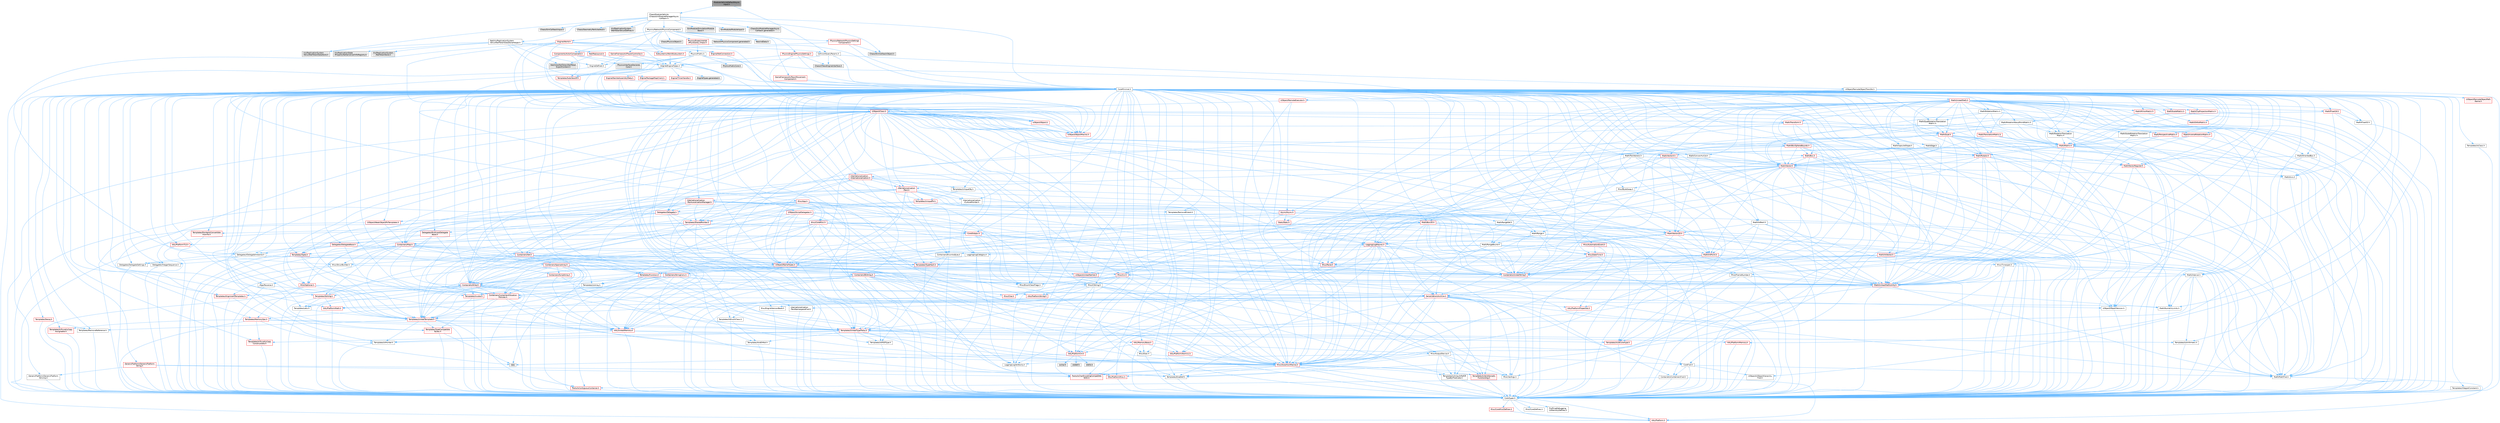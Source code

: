 digraph "ModularVehicleDefaultAsyncInput.h"
{
 // INTERACTIVE_SVG=YES
 // LATEX_PDF_SIZE
  bgcolor="transparent";
  edge [fontname=Helvetica,fontsize=10,labelfontname=Helvetica,labelfontsize=10];
  node [fontname=Helvetica,fontsize=10,shape=box,height=0.2,width=0.4];
  Node1 [id="Node000001",label="ModularVehicleDefaultAsync\lInput.h",height=0.2,width=0.4,color="gray40", fillcolor="grey60", style="filled", fontcolor="black",tooltip=" "];
  Node1 -> Node2 [id="edge1_Node000001_Node000002",color="steelblue1",style="solid",tooltip=" "];
  Node2 [id="Node000002",label="ChaosModularVehicle\l/ChaosSimModuleManagerAsync\lCallback.h",height=0.2,width=0.4,color="grey40", fillcolor="white", style="filled",URL="$d7/dd0/ChaosSimModuleManagerAsyncCallback_8h.html",tooltip=" "];
  Node2 -> Node3 [id="edge2_Node000002_Node000003",color="steelblue1",style="solid",tooltip=" "];
  Node3 [id="Node000003",label="CoreMinimal.h",height=0.2,width=0.4,color="grey40", fillcolor="white", style="filled",URL="$d7/d67/CoreMinimal_8h.html",tooltip=" "];
  Node3 -> Node4 [id="edge3_Node000003_Node000004",color="steelblue1",style="solid",tooltip=" "];
  Node4 [id="Node000004",label="CoreTypes.h",height=0.2,width=0.4,color="grey40", fillcolor="white", style="filled",URL="$dc/dec/CoreTypes_8h.html",tooltip=" "];
  Node4 -> Node5 [id="edge4_Node000004_Node000005",color="steelblue1",style="solid",tooltip=" "];
  Node5 [id="Node000005",label="HAL/Platform.h",height=0.2,width=0.4,color="red", fillcolor="#FFF0F0", style="filled",URL="$d9/dd0/Platform_8h.html",tooltip=" "];
  Node4 -> Node15 [id="edge5_Node000004_Node000015",color="steelblue1",style="solid",tooltip=" "];
  Node15 [id="Node000015",label="ProfilingDebugging\l/UMemoryDefines.h",height=0.2,width=0.4,color="grey40", fillcolor="white", style="filled",URL="$d2/da2/UMemoryDefines_8h.html",tooltip=" "];
  Node4 -> Node16 [id="edge6_Node000004_Node000016",color="steelblue1",style="solid",tooltip=" "];
  Node16 [id="Node000016",label="Misc/CoreMiscDefines.h",height=0.2,width=0.4,color="red", fillcolor="#FFF0F0", style="filled",URL="$da/d38/CoreMiscDefines_8h.html",tooltip=" "];
  Node16 -> Node5 [id="edge7_Node000016_Node000005",color="steelblue1",style="solid",tooltip=" "];
  Node4 -> Node17 [id="edge8_Node000004_Node000017",color="steelblue1",style="solid",tooltip=" "];
  Node17 [id="Node000017",label="Misc/CoreDefines.h",height=0.2,width=0.4,color="grey40", fillcolor="white", style="filled",URL="$d3/dd2/CoreDefines_8h.html",tooltip=" "];
  Node3 -> Node18 [id="edge9_Node000003_Node000018",color="steelblue1",style="solid",tooltip=" "];
  Node18 [id="Node000018",label="CoreFwd.h",height=0.2,width=0.4,color="grey40", fillcolor="white", style="filled",URL="$d1/d1e/CoreFwd_8h.html",tooltip=" "];
  Node18 -> Node4 [id="edge10_Node000018_Node000004",color="steelblue1",style="solid",tooltip=" "];
  Node18 -> Node19 [id="edge11_Node000018_Node000019",color="steelblue1",style="solid",tooltip=" "];
  Node19 [id="Node000019",label="Containers/ContainersFwd.h",height=0.2,width=0.4,color="grey40", fillcolor="white", style="filled",URL="$d4/d0a/ContainersFwd_8h.html",tooltip=" "];
  Node19 -> Node5 [id="edge12_Node000019_Node000005",color="steelblue1",style="solid",tooltip=" "];
  Node19 -> Node4 [id="edge13_Node000019_Node000004",color="steelblue1",style="solid",tooltip=" "];
  Node19 -> Node20 [id="edge14_Node000019_Node000020",color="steelblue1",style="solid",tooltip=" "];
  Node20 [id="Node000020",label="Traits/IsContiguousContainer.h",height=0.2,width=0.4,color="red", fillcolor="#FFF0F0", style="filled",URL="$d5/d3c/IsContiguousContainer_8h.html",tooltip=" "];
  Node20 -> Node4 [id="edge15_Node000020_Node000004",color="steelblue1",style="solid",tooltip=" "];
  Node18 -> Node23 [id="edge16_Node000018_Node000023",color="steelblue1",style="solid",tooltip=" "];
  Node23 [id="Node000023",label="Math/MathFwd.h",height=0.2,width=0.4,color="grey40", fillcolor="white", style="filled",URL="$d2/d10/MathFwd_8h.html",tooltip=" "];
  Node23 -> Node5 [id="edge17_Node000023_Node000005",color="steelblue1",style="solid",tooltip=" "];
  Node18 -> Node24 [id="edge18_Node000018_Node000024",color="steelblue1",style="solid",tooltip=" "];
  Node24 [id="Node000024",label="UObject/UObjectHierarchy\lFwd.h",height=0.2,width=0.4,color="grey40", fillcolor="white", style="filled",URL="$d3/d13/UObjectHierarchyFwd_8h.html",tooltip=" "];
  Node3 -> Node24 [id="edge19_Node000003_Node000024",color="steelblue1",style="solid",tooltip=" "];
  Node3 -> Node19 [id="edge20_Node000003_Node000019",color="steelblue1",style="solid",tooltip=" "];
  Node3 -> Node25 [id="edge21_Node000003_Node000025",color="steelblue1",style="solid",tooltip=" "];
  Node25 [id="Node000025",label="Misc/VarArgs.h",height=0.2,width=0.4,color="grey40", fillcolor="white", style="filled",URL="$d5/d6f/VarArgs_8h.html",tooltip=" "];
  Node25 -> Node4 [id="edge22_Node000025_Node000004",color="steelblue1",style="solid",tooltip=" "];
  Node3 -> Node26 [id="edge23_Node000003_Node000026",color="steelblue1",style="solid",tooltip=" "];
  Node26 [id="Node000026",label="Logging/LogVerbosity.h",height=0.2,width=0.4,color="grey40", fillcolor="white", style="filled",URL="$d2/d8f/LogVerbosity_8h.html",tooltip=" "];
  Node26 -> Node4 [id="edge24_Node000026_Node000004",color="steelblue1",style="solid",tooltip=" "];
  Node3 -> Node27 [id="edge25_Node000003_Node000027",color="steelblue1",style="solid",tooltip=" "];
  Node27 [id="Node000027",label="Misc/OutputDevice.h",height=0.2,width=0.4,color="grey40", fillcolor="white", style="filled",URL="$d7/d32/OutputDevice_8h.html",tooltip=" "];
  Node27 -> Node18 [id="edge26_Node000027_Node000018",color="steelblue1",style="solid",tooltip=" "];
  Node27 -> Node4 [id="edge27_Node000027_Node000004",color="steelblue1",style="solid",tooltip=" "];
  Node27 -> Node26 [id="edge28_Node000027_Node000026",color="steelblue1",style="solid",tooltip=" "];
  Node27 -> Node25 [id="edge29_Node000027_Node000025",color="steelblue1",style="solid",tooltip=" "];
  Node27 -> Node28 [id="edge30_Node000027_Node000028",color="steelblue1",style="solid",tooltip=" "];
  Node28 [id="Node000028",label="Templates/IsArrayOrRefOf\lTypeByPredicate.h",height=0.2,width=0.4,color="grey40", fillcolor="white", style="filled",URL="$d6/da1/IsArrayOrRefOfTypeByPredicate_8h.html",tooltip=" "];
  Node28 -> Node4 [id="edge31_Node000028_Node000004",color="steelblue1",style="solid",tooltip=" "];
  Node27 -> Node29 [id="edge32_Node000027_Node000029",color="steelblue1",style="solid",tooltip=" "];
  Node29 [id="Node000029",label="Templates/IsValidVariadic\lFunctionArg.h",height=0.2,width=0.4,color="red", fillcolor="#FFF0F0", style="filled",URL="$d0/dc8/IsValidVariadicFunctionArg_8h.html",tooltip=" "];
  Node29 -> Node4 [id="edge33_Node000029_Node000004",color="steelblue1",style="solid",tooltip=" "];
  Node27 -> Node31 [id="edge34_Node000027_Node000031",color="steelblue1",style="solid",tooltip=" "];
  Node31 [id="Node000031",label="Traits/IsCharEncodingCompatible\lWith.h",height=0.2,width=0.4,color="red", fillcolor="#FFF0F0", style="filled",URL="$df/dd1/IsCharEncodingCompatibleWith_8h.html",tooltip=" "];
  Node3 -> Node33 [id="edge35_Node000003_Node000033",color="steelblue1",style="solid",tooltip=" "];
  Node33 [id="Node000033",label="HAL/PlatformCrt.h",height=0.2,width=0.4,color="red", fillcolor="#FFF0F0", style="filled",URL="$d8/d75/PlatformCrt_8h.html",tooltip=" "];
  Node33 -> Node34 [id="edge36_Node000033_Node000034",color="steelblue1",style="solid",tooltip=" "];
  Node34 [id="Node000034",label="new",height=0.2,width=0.4,color="grey60", fillcolor="#E0E0E0", style="filled",tooltip=" "];
  Node33 -> Node35 [id="edge37_Node000033_Node000035",color="steelblue1",style="solid",tooltip=" "];
  Node35 [id="Node000035",label="wchar.h",height=0.2,width=0.4,color="grey60", fillcolor="#E0E0E0", style="filled",tooltip=" "];
  Node33 -> Node36 [id="edge38_Node000033_Node000036",color="steelblue1",style="solid",tooltip=" "];
  Node36 [id="Node000036",label="stddef.h",height=0.2,width=0.4,color="grey60", fillcolor="#E0E0E0", style="filled",tooltip=" "];
  Node33 -> Node37 [id="edge39_Node000033_Node000037",color="steelblue1",style="solid",tooltip=" "];
  Node37 [id="Node000037",label="stdlib.h",height=0.2,width=0.4,color="grey60", fillcolor="#E0E0E0", style="filled",tooltip=" "];
  Node3 -> Node43 [id="edge40_Node000003_Node000043",color="steelblue1",style="solid",tooltip=" "];
  Node43 [id="Node000043",label="HAL/PlatformMisc.h",height=0.2,width=0.4,color="red", fillcolor="#FFF0F0", style="filled",URL="$d0/df5/PlatformMisc_8h.html",tooltip=" "];
  Node43 -> Node4 [id="edge41_Node000043_Node000004",color="steelblue1",style="solid",tooltip=" "];
  Node3 -> Node62 [id="edge42_Node000003_Node000062",color="steelblue1",style="solid",tooltip=" "];
  Node62 [id="Node000062",label="Misc/AssertionMacros.h",height=0.2,width=0.4,color="red", fillcolor="#FFF0F0", style="filled",URL="$d0/dfa/AssertionMacros_8h.html",tooltip=" "];
  Node62 -> Node4 [id="edge43_Node000062_Node000004",color="steelblue1",style="solid",tooltip=" "];
  Node62 -> Node5 [id="edge44_Node000062_Node000005",color="steelblue1",style="solid",tooltip=" "];
  Node62 -> Node43 [id="edge45_Node000062_Node000043",color="steelblue1",style="solid",tooltip=" "];
  Node62 -> Node63 [id="edge46_Node000062_Node000063",color="steelblue1",style="solid",tooltip=" "];
  Node63 [id="Node000063",label="Templates/EnableIf.h",height=0.2,width=0.4,color="grey40", fillcolor="white", style="filled",URL="$d7/d60/EnableIf_8h.html",tooltip=" "];
  Node63 -> Node4 [id="edge47_Node000063_Node000004",color="steelblue1",style="solid",tooltip=" "];
  Node62 -> Node28 [id="edge48_Node000062_Node000028",color="steelblue1",style="solid",tooltip=" "];
  Node62 -> Node29 [id="edge49_Node000062_Node000029",color="steelblue1",style="solid",tooltip=" "];
  Node62 -> Node31 [id="edge50_Node000062_Node000031",color="steelblue1",style="solid",tooltip=" "];
  Node62 -> Node25 [id="edge51_Node000062_Node000025",color="steelblue1",style="solid",tooltip=" "];
  Node3 -> Node71 [id="edge52_Node000003_Node000071",color="steelblue1",style="solid",tooltip=" "];
  Node71 [id="Node000071",label="Templates/IsPointer.h",height=0.2,width=0.4,color="grey40", fillcolor="white", style="filled",URL="$d7/d05/IsPointer_8h.html",tooltip=" "];
  Node71 -> Node4 [id="edge53_Node000071_Node000004",color="steelblue1",style="solid",tooltip=" "];
  Node3 -> Node72 [id="edge54_Node000003_Node000072",color="steelblue1",style="solid",tooltip=" "];
  Node72 [id="Node000072",label="HAL/PlatformMemory.h",height=0.2,width=0.4,color="red", fillcolor="#FFF0F0", style="filled",URL="$de/d68/PlatformMemory_8h.html",tooltip=" "];
  Node72 -> Node4 [id="edge55_Node000072_Node000004",color="steelblue1",style="solid",tooltip=" "];
  Node3 -> Node55 [id="edge56_Node000003_Node000055",color="steelblue1",style="solid",tooltip=" "];
  Node55 [id="Node000055",label="HAL/PlatformAtomics.h",height=0.2,width=0.4,color="red", fillcolor="#FFF0F0", style="filled",URL="$d3/d36/PlatformAtomics_8h.html",tooltip=" "];
  Node55 -> Node4 [id="edge57_Node000055_Node000004",color="steelblue1",style="solid",tooltip=" "];
  Node3 -> Node77 [id="edge58_Node000003_Node000077",color="steelblue1",style="solid",tooltip=" "];
  Node77 [id="Node000077",label="Misc/Exec.h",height=0.2,width=0.4,color="grey40", fillcolor="white", style="filled",URL="$de/ddb/Exec_8h.html",tooltip=" "];
  Node77 -> Node4 [id="edge59_Node000077_Node000004",color="steelblue1",style="solid",tooltip=" "];
  Node77 -> Node62 [id="edge60_Node000077_Node000062",color="steelblue1",style="solid",tooltip=" "];
  Node3 -> Node78 [id="edge61_Node000003_Node000078",color="steelblue1",style="solid",tooltip=" "];
  Node78 [id="Node000078",label="HAL/MemoryBase.h",height=0.2,width=0.4,color="red", fillcolor="#FFF0F0", style="filled",URL="$d6/d9f/MemoryBase_8h.html",tooltip=" "];
  Node78 -> Node4 [id="edge62_Node000078_Node000004",color="steelblue1",style="solid",tooltip=" "];
  Node78 -> Node55 [id="edge63_Node000078_Node000055",color="steelblue1",style="solid",tooltip=" "];
  Node78 -> Node33 [id="edge64_Node000078_Node000033",color="steelblue1",style="solid",tooltip=" "];
  Node78 -> Node77 [id="edge65_Node000078_Node000077",color="steelblue1",style="solid",tooltip=" "];
  Node78 -> Node27 [id="edge66_Node000078_Node000027",color="steelblue1",style="solid",tooltip=" "];
  Node3 -> Node88 [id="edge67_Node000003_Node000088",color="steelblue1",style="solid",tooltip=" "];
  Node88 [id="Node000088",label="HAL/UnrealMemory.h",height=0.2,width=0.4,color="red", fillcolor="#FFF0F0", style="filled",URL="$d9/d96/UnrealMemory_8h.html",tooltip=" "];
  Node88 -> Node4 [id="edge68_Node000088_Node000004",color="steelblue1",style="solid",tooltip=" "];
  Node88 -> Node78 [id="edge69_Node000088_Node000078",color="steelblue1",style="solid",tooltip=" "];
  Node88 -> Node72 [id="edge70_Node000088_Node000072",color="steelblue1",style="solid",tooltip=" "];
  Node88 -> Node71 [id="edge71_Node000088_Node000071",color="steelblue1",style="solid",tooltip=" "];
  Node3 -> Node90 [id="edge72_Node000003_Node000090",color="steelblue1",style="solid",tooltip=" "];
  Node90 [id="Node000090",label="Templates/IsArithmetic.h",height=0.2,width=0.4,color="grey40", fillcolor="white", style="filled",URL="$d2/d5d/IsArithmetic_8h.html",tooltip=" "];
  Node90 -> Node4 [id="edge73_Node000090_Node000004",color="steelblue1",style="solid",tooltip=" "];
  Node3 -> Node84 [id="edge74_Node000003_Node000084",color="steelblue1",style="solid",tooltip=" "];
  Node84 [id="Node000084",label="Templates/AndOrNot.h",height=0.2,width=0.4,color="grey40", fillcolor="white", style="filled",URL="$db/d0a/AndOrNot_8h.html",tooltip=" "];
  Node84 -> Node4 [id="edge75_Node000084_Node000004",color="steelblue1",style="solid",tooltip=" "];
  Node3 -> Node91 [id="edge76_Node000003_Node000091",color="steelblue1",style="solid",tooltip=" "];
  Node91 [id="Node000091",label="Templates/IsPODType.h",height=0.2,width=0.4,color="grey40", fillcolor="white", style="filled",URL="$d7/db1/IsPODType_8h.html",tooltip=" "];
  Node91 -> Node4 [id="edge77_Node000091_Node000004",color="steelblue1",style="solid",tooltip=" "];
  Node3 -> Node92 [id="edge78_Node000003_Node000092",color="steelblue1",style="solid",tooltip=" "];
  Node92 [id="Node000092",label="Templates/IsUECoreType.h",height=0.2,width=0.4,color="red", fillcolor="#FFF0F0", style="filled",URL="$d1/db8/IsUECoreType_8h.html",tooltip=" "];
  Node92 -> Node4 [id="edge79_Node000092_Node000004",color="steelblue1",style="solid",tooltip=" "];
  Node3 -> Node85 [id="edge80_Node000003_Node000085",color="steelblue1",style="solid",tooltip=" "];
  Node85 [id="Node000085",label="Templates/IsTriviallyCopy\lConstructible.h",height=0.2,width=0.4,color="red", fillcolor="#FFF0F0", style="filled",URL="$d3/d78/IsTriviallyCopyConstructible_8h.html",tooltip=" "];
  Node85 -> Node4 [id="edge81_Node000085_Node000004",color="steelblue1",style="solid",tooltip=" "];
  Node3 -> Node93 [id="edge82_Node000003_Node000093",color="steelblue1",style="solid",tooltip=" "];
  Node93 [id="Node000093",label="Templates/UnrealTypeTraits.h",height=0.2,width=0.4,color="red", fillcolor="#FFF0F0", style="filled",URL="$d2/d2d/UnrealTypeTraits_8h.html",tooltip=" "];
  Node93 -> Node4 [id="edge83_Node000093_Node000004",color="steelblue1",style="solid",tooltip=" "];
  Node93 -> Node71 [id="edge84_Node000093_Node000071",color="steelblue1",style="solid",tooltip=" "];
  Node93 -> Node62 [id="edge85_Node000093_Node000062",color="steelblue1",style="solid",tooltip=" "];
  Node93 -> Node84 [id="edge86_Node000093_Node000084",color="steelblue1",style="solid",tooltip=" "];
  Node93 -> Node63 [id="edge87_Node000093_Node000063",color="steelblue1",style="solid",tooltip=" "];
  Node93 -> Node90 [id="edge88_Node000093_Node000090",color="steelblue1",style="solid",tooltip=" "];
  Node93 -> Node91 [id="edge89_Node000093_Node000091",color="steelblue1",style="solid",tooltip=" "];
  Node93 -> Node92 [id="edge90_Node000093_Node000092",color="steelblue1",style="solid",tooltip=" "];
  Node93 -> Node85 [id="edge91_Node000093_Node000085",color="steelblue1",style="solid",tooltip=" "];
  Node3 -> Node63 [id="edge92_Node000003_Node000063",color="steelblue1",style="solid",tooltip=" "];
  Node3 -> Node95 [id="edge93_Node000003_Node000095",color="steelblue1",style="solid",tooltip=" "];
  Node95 [id="Node000095",label="Templates/RemoveReference.h",height=0.2,width=0.4,color="grey40", fillcolor="white", style="filled",URL="$da/dbe/RemoveReference_8h.html",tooltip=" "];
  Node95 -> Node4 [id="edge94_Node000095_Node000004",color="steelblue1",style="solid",tooltip=" "];
  Node3 -> Node96 [id="edge95_Node000003_Node000096",color="steelblue1",style="solid",tooltip=" "];
  Node96 [id="Node000096",label="Templates/IntegralConstant.h",height=0.2,width=0.4,color="grey40", fillcolor="white", style="filled",URL="$db/d1b/IntegralConstant_8h.html",tooltip=" "];
  Node96 -> Node4 [id="edge96_Node000096_Node000004",color="steelblue1",style="solid",tooltip=" "];
  Node3 -> Node97 [id="edge97_Node000003_Node000097",color="steelblue1",style="solid",tooltip=" "];
  Node97 [id="Node000097",label="Templates/IsClass.h",height=0.2,width=0.4,color="grey40", fillcolor="white", style="filled",URL="$db/dcb/IsClass_8h.html",tooltip=" "];
  Node97 -> Node4 [id="edge98_Node000097_Node000004",color="steelblue1",style="solid",tooltip=" "];
  Node3 -> Node98 [id="edge99_Node000003_Node000098",color="steelblue1",style="solid",tooltip=" "];
  Node98 [id="Node000098",label="Templates/TypeCompatible\lBytes.h",height=0.2,width=0.4,color="red", fillcolor="#FFF0F0", style="filled",URL="$df/d0a/TypeCompatibleBytes_8h.html",tooltip=" "];
  Node98 -> Node4 [id="edge100_Node000098_Node000004",color="steelblue1",style="solid",tooltip=" "];
  Node98 -> Node34 [id="edge101_Node000098_Node000034",color="steelblue1",style="solid",tooltip=" "];
  Node3 -> Node20 [id="edge102_Node000003_Node000020",color="steelblue1",style="solid",tooltip=" "];
  Node3 -> Node99 [id="edge103_Node000003_Node000099",color="steelblue1",style="solid",tooltip=" "];
  Node99 [id="Node000099",label="Templates/UnrealTemplate.h",height=0.2,width=0.4,color="red", fillcolor="#FFF0F0", style="filled",URL="$d4/d24/UnrealTemplate_8h.html",tooltip=" "];
  Node99 -> Node4 [id="edge104_Node000099_Node000004",color="steelblue1",style="solid",tooltip=" "];
  Node99 -> Node71 [id="edge105_Node000099_Node000071",color="steelblue1",style="solid",tooltip=" "];
  Node99 -> Node88 [id="edge106_Node000099_Node000088",color="steelblue1",style="solid",tooltip=" "];
  Node99 -> Node93 [id="edge107_Node000099_Node000093",color="steelblue1",style="solid",tooltip=" "];
  Node99 -> Node95 [id="edge108_Node000099_Node000095",color="steelblue1",style="solid",tooltip=" "];
  Node99 -> Node98 [id="edge109_Node000099_Node000098",color="steelblue1",style="solid",tooltip=" "];
  Node99 -> Node20 [id="edge110_Node000099_Node000020",color="steelblue1",style="solid",tooltip=" "];
  Node3 -> Node48 [id="edge111_Node000003_Node000048",color="steelblue1",style="solid",tooltip=" "];
  Node48 [id="Node000048",label="Math/NumericLimits.h",height=0.2,width=0.4,color="grey40", fillcolor="white", style="filled",URL="$df/d1b/NumericLimits_8h.html",tooltip=" "];
  Node48 -> Node4 [id="edge112_Node000048_Node000004",color="steelblue1",style="solid",tooltip=" "];
  Node3 -> Node103 [id="edge113_Node000003_Node000103",color="steelblue1",style="solid",tooltip=" "];
  Node103 [id="Node000103",label="HAL/PlatformMath.h",height=0.2,width=0.4,color="red", fillcolor="#FFF0F0", style="filled",URL="$dc/d53/PlatformMath_8h.html",tooltip=" "];
  Node103 -> Node4 [id="edge114_Node000103_Node000004",color="steelblue1",style="solid",tooltip=" "];
  Node3 -> Node86 [id="edge115_Node000003_Node000086",color="steelblue1",style="solid",tooltip=" "];
  Node86 [id="Node000086",label="Templates/IsTriviallyCopy\lAssignable.h",height=0.2,width=0.4,color="red", fillcolor="#FFF0F0", style="filled",URL="$d2/df2/IsTriviallyCopyAssignable_8h.html",tooltip=" "];
  Node86 -> Node4 [id="edge116_Node000086_Node000004",color="steelblue1",style="solid",tooltip=" "];
  Node3 -> Node111 [id="edge117_Node000003_Node000111",color="steelblue1",style="solid",tooltip=" "];
  Node111 [id="Node000111",label="Templates/MemoryOps.h",height=0.2,width=0.4,color="red", fillcolor="#FFF0F0", style="filled",URL="$db/dea/MemoryOps_8h.html",tooltip=" "];
  Node111 -> Node4 [id="edge118_Node000111_Node000004",color="steelblue1",style="solid",tooltip=" "];
  Node111 -> Node88 [id="edge119_Node000111_Node000088",color="steelblue1",style="solid",tooltip=" "];
  Node111 -> Node86 [id="edge120_Node000111_Node000086",color="steelblue1",style="solid",tooltip=" "];
  Node111 -> Node85 [id="edge121_Node000111_Node000085",color="steelblue1",style="solid",tooltip=" "];
  Node111 -> Node93 [id="edge122_Node000111_Node000093",color="steelblue1",style="solid",tooltip=" "];
  Node111 -> Node34 [id="edge123_Node000111_Node000034",color="steelblue1",style="solid",tooltip=" "];
  Node3 -> Node112 [id="edge124_Node000003_Node000112",color="steelblue1",style="solid",tooltip=" "];
  Node112 [id="Node000112",label="Containers/ContainerAllocation\lPolicies.h",height=0.2,width=0.4,color="red", fillcolor="#FFF0F0", style="filled",URL="$d7/dff/ContainerAllocationPolicies_8h.html",tooltip=" "];
  Node112 -> Node4 [id="edge125_Node000112_Node000004",color="steelblue1",style="solid",tooltip=" "];
  Node112 -> Node112 [id="edge126_Node000112_Node000112",color="steelblue1",style="solid",tooltip=" "];
  Node112 -> Node103 [id="edge127_Node000112_Node000103",color="steelblue1",style="solid",tooltip=" "];
  Node112 -> Node88 [id="edge128_Node000112_Node000088",color="steelblue1",style="solid",tooltip=" "];
  Node112 -> Node48 [id="edge129_Node000112_Node000048",color="steelblue1",style="solid",tooltip=" "];
  Node112 -> Node62 [id="edge130_Node000112_Node000062",color="steelblue1",style="solid",tooltip=" "];
  Node112 -> Node111 [id="edge131_Node000112_Node000111",color="steelblue1",style="solid",tooltip=" "];
  Node112 -> Node98 [id="edge132_Node000112_Node000098",color="steelblue1",style="solid",tooltip=" "];
  Node3 -> Node115 [id="edge133_Node000003_Node000115",color="steelblue1",style="solid",tooltip=" "];
  Node115 [id="Node000115",label="Templates/IsEnumClass.h",height=0.2,width=0.4,color="grey40", fillcolor="white", style="filled",URL="$d7/d15/IsEnumClass_8h.html",tooltip=" "];
  Node115 -> Node4 [id="edge134_Node000115_Node000004",color="steelblue1",style="solid",tooltip=" "];
  Node115 -> Node84 [id="edge135_Node000115_Node000084",color="steelblue1",style="solid",tooltip=" "];
  Node3 -> Node116 [id="edge136_Node000003_Node000116",color="steelblue1",style="solid",tooltip=" "];
  Node116 [id="Node000116",label="HAL/PlatformProperties.h",height=0.2,width=0.4,color="red", fillcolor="#FFF0F0", style="filled",URL="$d9/db0/PlatformProperties_8h.html",tooltip=" "];
  Node116 -> Node4 [id="edge137_Node000116_Node000004",color="steelblue1",style="solid",tooltip=" "];
  Node3 -> Node119 [id="edge138_Node000003_Node000119",color="steelblue1",style="solid",tooltip=" "];
  Node119 [id="Node000119",label="Misc/EngineVersionBase.h",height=0.2,width=0.4,color="grey40", fillcolor="white", style="filled",URL="$d5/d2b/EngineVersionBase_8h.html",tooltip=" "];
  Node119 -> Node4 [id="edge139_Node000119_Node000004",color="steelblue1",style="solid",tooltip=" "];
  Node3 -> Node120 [id="edge140_Node000003_Node000120",color="steelblue1",style="solid",tooltip=" "];
  Node120 [id="Node000120",label="Internationalization\l/TextNamespaceFwd.h",height=0.2,width=0.4,color="grey40", fillcolor="white", style="filled",URL="$d8/d97/TextNamespaceFwd_8h.html",tooltip=" "];
  Node120 -> Node4 [id="edge141_Node000120_Node000004",color="steelblue1",style="solid",tooltip=" "];
  Node3 -> Node121 [id="edge142_Node000003_Node000121",color="steelblue1",style="solid",tooltip=" "];
  Node121 [id="Node000121",label="Serialization/Archive.h",height=0.2,width=0.4,color="red", fillcolor="#FFF0F0", style="filled",URL="$d7/d3b/Archive_8h.html",tooltip=" "];
  Node121 -> Node18 [id="edge143_Node000121_Node000018",color="steelblue1",style="solid",tooltip=" "];
  Node121 -> Node4 [id="edge144_Node000121_Node000004",color="steelblue1",style="solid",tooltip=" "];
  Node121 -> Node116 [id="edge145_Node000121_Node000116",color="steelblue1",style="solid",tooltip=" "];
  Node121 -> Node120 [id="edge146_Node000121_Node000120",color="steelblue1",style="solid",tooltip=" "];
  Node121 -> Node23 [id="edge147_Node000121_Node000023",color="steelblue1",style="solid",tooltip=" "];
  Node121 -> Node62 [id="edge148_Node000121_Node000062",color="steelblue1",style="solid",tooltip=" "];
  Node121 -> Node119 [id="edge149_Node000121_Node000119",color="steelblue1",style="solid",tooltip=" "];
  Node121 -> Node25 [id="edge150_Node000121_Node000025",color="steelblue1",style="solid",tooltip=" "];
  Node121 -> Node63 [id="edge151_Node000121_Node000063",color="steelblue1",style="solid",tooltip=" "];
  Node121 -> Node28 [id="edge152_Node000121_Node000028",color="steelblue1",style="solid",tooltip=" "];
  Node121 -> Node115 [id="edge153_Node000121_Node000115",color="steelblue1",style="solid",tooltip=" "];
  Node121 -> Node29 [id="edge154_Node000121_Node000029",color="steelblue1",style="solid",tooltip=" "];
  Node121 -> Node99 [id="edge155_Node000121_Node000099",color="steelblue1",style="solid",tooltip=" "];
  Node121 -> Node31 [id="edge156_Node000121_Node000031",color="steelblue1",style="solid",tooltip=" "];
  Node121 -> Node124 [id="edge157_Node000121_Node000124",color="steelblue1",style="solid",tooltip=" "];
  Node124 [id="Node000124",label="UObject/ObjectVersion.h",height=0.2,width=0.4,color="grey40", fillcolor="white", style="filled",URL="$da/d63/ObjectVersion_8h.html",tooltip=" "];
  Node124 -> Node4 [id="edge158_Node000124_Node000004",color="steelblue1",style="solid",tooltip=" "];
  Node3 -> Node125 [id="edge159_Node000003_Node000125",color="steelblue1",style="solid",tooltip=" "];
  Node125 [id="Node000125",label="Templates/Less.h",height=0.2,width=0.4,color="grey40", fillcolor="white", style="filled",URL="$de/dc8/Less_8h.html",tooltip=" "];
  Node125 -> Node4 [id="edge160_Node000125_Node000004",color="steelblue1",style="solid",tooltip=" "];
  Node125 -> Node99 [id="edge161_Node000125_Node000099",color="steelblue1",style="solid",tooltip=" "];
  Node3 -> Node126 [id="edge162_Node000003_Node000126",color="steelblue1",style="solid",tooltip=" "];
  Node126 [id="Node000126",label="Templates/Sorting.h",height=0.2,width=0.4,color="red", fillcolor="#FFF0F0", style="filled",URL="$d3/d9e/Sorting_8h.html",tooltip=" "];
  Node126 -> Node4 [id="edge163_Node000126_Node000004",color="steelblue1",style="solid",tooltip=" "];
  Node126 -> Node103 [id="edge164_Node000126_Node000103",color="steelblue1",style="solid",tooltip=" "];
  Node126 -> Node125 [id="edge165_Node000126_Node000125",color="steelblue1",style="solid",tooltip=" "];
  Node3 -> Node137 [id="edge166_Node000003_Node000137",color="steelblue1",style="solid",tooltip=" "];
  Node137 [id="Node000137",label="Misc/Char.h",height=0.2,width=0.4,color="red", fillcolor="#FFF0F0", style="filled",URL="$d0/d58/Char_8h.html",tooltip=" "];
  Node137 -> Node4 [id="edge167_Node000137_Node000004",color="steelblue1",style="solid",tooltip=" "];
  Node3 -> Node140 [id="edge168_Node000003_Node000140",color="steelblue1",style="solid",tooltip=" "];
  Node140 [id="Node000140",label="GenericPlatform/GenericPlatform\lStricmp.h",height=0.2,width=0.4,color="grey40", fillcolor="white", style="filled",URL="$d2/d86/GenericPlatformStricmp_8h.html",tooltip=" "];
  Node140 -> Node4 [id="edge169_Node000140_Node000004",color="steelblue1",style="solid",tooltip=" "];
  Node3 -> Node141 [id="edge170_Node000003_Node000141",color="steelblue1",style="solid",tooltip=" "];
  Node141 [id="Node000141",label="GenericPlatform/GenericPlatform\lString.h",height=0.2,width=0.4,color="red", fillcolor="#FFF0F0", style="filled",URL="$dd/d20/GenericPlatformString_8h.html",tooltip=" "];
  Node141 -> Node4 [id="edge171_Node000141_Node000004",color="steelblue1",style="solid",tooltip=" "];
  Node141 -> Node140 [id="edge172_Node000141_Node000140",color="steelblue1",style="solid",tooltip=" "];
  Node141 -> Node63 [id="edge173_Node000141_Node000063",color="steelblue1",style="solid",tooltip=" "];
  Node141 -> Node31 [id="edge174_Node000141_Node000031",color="steelblue1",style="solid",tooltip=" "];
  Node3 -> Node74 [id="edge175_Node000003_Node000074",color="steelblue1",style="solid",tooltip=" "];
  Node74 [id="Node000074",label="HAL/PlatformString.h",height=0.2,width=0.4,color="red", fillcolor="#FFF0F0", style="filled",URL="$db/db5/PlatformString_8h.html",tooltip=" "];
  Node74 -> Node4 [id="edge176_Node000074_Node000004",color="steelblue1",style="solid",tooltip=" "];
  Node3 -> Node144 [id="edge177_Node000003_Node000144",color="steelblue1",style="solid",tooltip=" "];
  Node144 [id="Node000144",label="Misc/CString.h",height=0.2,width=0.4,color="grey40", fillcolor="white", style="filled",URL="$d2/d49/CString_8h.html",tooltip=" "];
  Node144 -> Node4 [id="edge178_Node000144_Node000004",color="steelblue1",style="solid",tooltip=" "];
  Node144 -> Node33 [id="edge179_Node000144_Node000033",color="steelblue1",style="solid",tooltip=" "];
  Node144 -> Node74 [id="edge180_Node000144_Node000074",color="steelblue1",style="solid",tooltip=" "];
  Node144 -> Node62 [id="edge181_Node000144_Node000062",color="steelblue1",style="solid",tooltip=" "];
  Node144 -> Node137 [id="edge182_Node000144_Node000137",color="steelblue1",style="solid",tooltip=" "];
  Node144 -> Node25 [id="edge183_Node000144_Node000025",color="steelblue1",style="solid",tooltip=" "];
  Node144 -> Node28 [id="edge184_Node000144_Node000028",color="steelblue1",style="solid",tooltip=" "];
  Node144 -> Node29 [id="edge185_Node000144_Node000029",color="steelblue1",style="solid",tooltip=" "];
  Node144 -> Node31 [id="edge186_Node000144_Node000031",color="steelblue1",style="solid",tooltip=" "];
  Node3 -> Node145 [id="edge187_Node000003_Node000145",color="steelblue1",style="solid",tooltip=" "];
  Node145 [id="Node000145",label="Misc/Crc.h",height=0.2,width=0.4,color="red", fillcolor="#FFF0F0", style="filled",URL="$d4/dd2/Crc_8h.html",tooltip=" "];
  Node145 -> Node4 [id="edge188_Node000145_Node000004",color="steelblue1",style="solid",tooltip=" "];
  Node145 -> Node74 [id="edge189_Node000145_Node000074",color="steelblue1",style="solid",tooltip=" "];
  Node145 -> Node62 [id="edge190_Node000145_Node000062",color="steelblue1",style="solid",tooltip=" "];
  Node145 -> Node144 [id="edge191_Node000145_Node000144",color="steelblue1",style="solid",tooltip=" "];
  Node145 -> Node137 [id="edge192_Node000145_Node000137",color="steelblue1",style="solid",tooltip=" "];
  Node145 -> Node93 [id="edge193_Node000145_Node000093",color="steelblue1",style="solid",tooltip=" "];
  Node3 -> Node136 [id="edge194_Node000003_Node000136",color="steelblue1",style="solid",tooltip=" "];
  Node136 [id="Node000136",label="Math/UnrealMathUtility.h",height=0.2,width=0.4,color="red", fillcolor="#FFF0F0", style="filled",URL="$db/db8/UnrealMathUtility_8h.html",tooltip=" "];
  Node136 -> Node4 [id="edge195_Node000136_Node000004",color="steelblue1",style="solid",tooltip=" "];
  Node136 -> Node62 [id="edge196_Node000136_Node000062",color="steelblue1",style="solid",tooltip=" "];
  Node136 -> Node103 [id="edge197_Node000136_Node000103",color="steelblue1",style="solid",tooltip=" "];
  Node136 -> Node23 [id="edge198_Node000136_Node000023",color="steelblue1",style="solid",tooltip=" "];
  Node3 -> Node146 [id="edge199_Node000003_Node000146",color="steelblue1",style="solid",tooltip=" "];
  Node146 [id="Node000146",label="Containers/UnrealString.h",height=0.2,width=0.4,color="red", fillcolor="#FFF0F0", style="filled",URL="$d5/dba/UnrealString_8h.html",tooltip=" "];
  Node3 -> Node150 [id="edge200_Node000003_Node000150",color="steelblue1",style="solid",tooltip=" "];
  Node150 [id="Node000150",label="Containers/Array.h",height=0.2,width=0.4,color="red", fillcolor="#FFF0F0", style="filled",URL="$df/dd0/Array_8h.html",tooltip=" "];
  Node150 -> Node4 [id="edge201_Node000150_Node000004",color="steelblue1",style="solid",tooltip=" "];
  Node150 -> Node62 [id="edge202_Node000150_Node000062",color="steelblue1",style="solid",tooltip=" "];
  Node150 -> Node88 [id="edge203_Node000150_Node000088",color="steelblue1",style="solid",tooltip=" "];
  Node150 -> Node93 [id="edge204_Node000150_Node000093",color="steelblue1",style="solid",tooltip=" "];
  Node150 -> Node99 [id="edge205_Node000150_Node000099",color="steelblue1",style="solid",tooltip=" "];
  Node150 -> Node112 [id="edge206_Node000150_Node000112",color="steelblue1",style="solid",tooltip=" "];
  Node150 -> Node121 [id="edge207_Node000150_Node000121",color="steelblue1",style="solid",tooltip=" "];
  Node150 -> Node129 [id="edge208_Node000150_Node000129",color="steelblue1",style="solid",tooltip=" "];
  Node129 [id="Node000129",label="Templates/Invoke.h",height=0.2,width=0.4,color="red", fillcolor="#FFF0F0", style="filled",URL="$d7/deb/Invoke_8h.html",tooltip=" "];
  Node129 -> Node4 [id="edge209_Node000129_Node000004",color="steelblue1",style="solid",tooltip=" "];
  Node129 -> Node99 [id="edge210_Node000129_Node000099",color="steelblue1",style="solid",tooltip=" "];
  Node150 -> Node125 [id="edge211_Node000150_Node000125",color="steelblue1",style="solid",tooltip=" "];
  Node150 -> Node126 [id="edge212_Node000150_Node000126",color="steelblue1",style="solid",tooltip=" "];
  Node150 -> Node173 [id="edge213_Node000150_Node000173",color="steelblue1",style="solid",tooltip=" "];
  Node173 [id="Node000173",label="Templates/AlignmentTemplates.h",height=0.2,width=0.4,color="red", fillcolor="#FFF0F0", style="filled",URL="$dd/d32/AlignmentTemplates_8h.html",tooltip=" "];
  Node173 -> Node4 [id="edge214_Node000173_Node000004",color="steelblue1",style="solid",tooltip=" "];
  Node173 -> Node71 [id="edge215_Node000173_Node000071",color="steelblue1",style="solid",tooltip=" "];
  Node3 -> Node174 [id="edge216_Node000003_Node000174",color="steelblue1",style="solid",tooltip=" "];
  Node174 [id="Node000174",label="Misc/FrameNumber.h",height=0.2,width=0.4,color="grey40", fillcolor="white", style="filled",URL="$dd/dbd/FrameNumber_8h.html",tooltip=" "];
  Node174 -> Node4 [id="edge217_Node000174_Node000004",color="steelblue1",style="solid",tooltip=" "];
  Node174 -> Node48 [id="edge218_Node000174_Node000048",color="steelblue1",style="solid",tooltip=" "];
  Node174 -> Node136 [id="edge219_Node000174_Node000136",color="steelblue1",style="solid",tooltip=" "];
  Node174 -> Node63 [id="edge220_Node000174_Node000063",color="steelblue1",style="solid",tooltip=" "];
  Node174 -> Node93 [id="edge221_Node000174_Node000093",color="steelblue1",style="solid",tooltip=" "];
  Node3 -> Node175 [id="edge222_Node000003_Node000175",color="steelblue1",style="solid",tooltip=" "];
  Node175 [id="Node000175",label="Misc/Timespan.h",height=0.2,width=0.4,color="grey40", fillcolor="white", style="filled",URL="$da/dd9/Timespan_8h.html",tooltip=" "];
  Node175 -> Node4 [id="edge223_Node000175_Node000004",color="steelblue1",style="solid",tooltip=" "];
  Node175 -> Node176 [id="edge224_Node000175_Node000176",color="steelblue1",style="solid",tooltip=" "];
  Node176 [id="Node000176",label="Math/Interval.h",height=0.2,width=0.4,color="grey40", fillcolor="white", style="filled",URL="$d1/d55/Interval_8h.html",tooltip=" "];
  Node176 -> Node4 [id="edge225_Node000176_Node000004",color="steelblue1",style="solid",tooltip=" "];
  Node176 -> Node90 [id="edge226_Node000176_Node000090",color="steelblue1",style="solid",tooltip=" "];
  Node176 -> Node93 [id="edge227_Node000176_Node000093",color="steelblue1",style="solid",tooltip=" "];
  Node176 -> Node48 [id="edge228_Node000176_Node000048",color="steelblue1",style="solid",tooltip=" "];
  Node176 -> Node136 [id="edge229_Node000176_Node000136",color="steelblue1",style="solid",tooltip=" "];
  Node175 -> Node136 [id="edge230_Node000175_Node000136",color="steelblue1",style="solid",tooltip=" "];
  Node175 -> Node62 [id="edge231_Node000175_Node000062",color="steelblue1",style="solid",tooltip=" "];
  Node3 -> Node177 [id="edge232_Node000003_Node000177",color="steelblue1",style="solid",tooltip=" "];
  Node177 [id="Node000177",label="Containers/StringConv.h",height=0.2,width=0.4,color="red", fillcolor="#FFF0F0", style="filled",URL="$d3/ddf/StringConv_8h.html",tooltip=" "];
  Node177 -> Node4 [id="edge233_Node000177_Node000004",color="steelblue1",style="solid",tooltip=" "];
  Node177 -> Node62 [id="edge234_Node000177_Node000062",color="steelblue1",style="solid",tooltip=" "];
  Node177 -> Node112 [id="edge235_Node000177_Node000112",color="steelblue1",style="solid",tooltip=" "];
  Node177 -> Node150 [id="edge236_Node000177_Node000150",color="steelblue1",style="solid",tooltip=" "];
  Node177 -> Node144 [id="edge237_Node000177_Node000144",color="steelblue1",style="solid",tooltip=" "];
  Node177 -> Node178 [id="edge238_Node000177_Node000178",color="steelblue1",style="solid",tooltip=" "];
  Node178 [id="Node000178",label="Templates/IsArray.h",height=0.2,width=0.4,color="grey40", fillcolor="white", style="filled",URL="$d8/d8d/IsArray_8h.html",tooltip=" "];
  Node178 -> Node4 [id="edge239_Node000178_Node000004",color="steelblue1",style="solid",tooltip=" "];
  Node177 -> Node99 [id="edge240_Node000177_Node000099",color="steelblue1",style="solid",tooltip=" "];
  Node177 -> Node93 [id="edge241_Node000177_Node000093",color="steelblue1",style="solid",tooltip=" "];
  Node177 -> Node31 [id="edge242_Node000177_Node000031",color="steelblue1",style="solid",tooltip=" "];
  Node177 -> Node20 [id="edge243_Node000177_Node000020",color="steelblue1",style="solid",tooltip=" "];
  Node3 -> Node179 [id="edge244_Node000003_Node000179",color="steelblue1",style="solid",tooltip=" "];
  Node179 [id="Node000179",label="UObject/UnrealNames.h",height=0.2,width=0.4,color="red", fillcolor="#FFF0F0", style="filled",URL="$d8/db1/UnrealNames_8h.html",tooltip=" "];
  Node179 -> Node4 [id="edge245_Node000179_Node000004",color="steelblue1",style="solid",tooltip=" "];
  Node3 -> Node181 [id="edge246_Node000003_Node000181",color="steelblue1",style="solid",tooltip=" "];
  Node181 [id="Node000181",label="UObject/NameTypes.h",height=0.2,width=0.4,color="red", fillcolor="#FFF0F0", style="filled",URL="$d6/d35/NameTypes_8h.html",tooltip=" "];
  Node181 -> Node4 [id="edge247_Node000181_Node000004",color="steelblue1",style="solid",tooltip=" "];
  Node181 -> Node62 [id="edge248_Node000181_Node000062",color="steelblue1",style="solid",tooltip=" "];
  Node181 -> Node88 [id="edge249_Node000181_Node000088",color="steelblue1",style="solid",tooltip=" "];
  Node181 -> Node93 [id="edge250_Node000181_Node000093",color="steelblue1",style="solid",tooltip=" "];
  Node181 -> Node99 [id="edge251_Node000181_Node000099",color="steelblue1",style="solid",tooltip=" "];
  Node181 -> Node146 [id="edge252_Node000181_Node000146",color="steelblue1",style="solid",tooltip=" "];
  Node181 -> Node177 [id="edge253_Node000181_Node000177",color="steelblue1",style="solid",tooltip=" "];
  Node181 -> Node179 [id="edge254_Node000181_Node000179",color="steelblue1",style="solid",tooltip=" "];
  Node3 -> Node189 [id="edge255_Node000003_Node000189",color="steelblue1",style="solid",tooltip=" "];
  Node189 [id="Node000189",label="Misc/Parse.h",height=0.2,width=0.4,color="red", fillcolor="#FFF0F0", style="filled",URL="$dc/d71/Parse_8h.html",tooltip=" "];
  Node189 -> Node146 [id="edge256_Node000189_Node000146",color="steelblue1",style="solid",tooltip=" "];
  Node189 -> Node4 [id="edge257_Node000189_Node000004",color="steelblue1",style="solid",tooltip=" "];
  Node189 -> Node33 [id="edge258_Node000189_Node000033",color="steelblue1",style="solid",tooltip=" "];
  Node189 -> Node50 [id="edge259_Node000189_Node000050",color="steelblue1",style="solid",tooltip=" "];
  Node50 [id="Node000050",label="Misc/EnumClassFlags.h",height=0.2,width=0.4,color="grey40", fillcolor="white", style="filled",URL="$d8/de7/EnumClassFlags_8h.html",tooltip=" "];
  Node189 -> Node190 [id="edge260_Node000189_Node000190",color="steelblue1",style="solid",tooltip=" "];
  Node190 [id="Node000190",label="Templates/Function.h",height=0.2,width=0.4,color="red", fillcolor="#FFF0F0", style="filled",URL="$df/df5/Function_8h.html",tooltip=" "];
  Node190 -> Node4 [id="edge261_Node000190_Node000004",color="steelblue1",style="solid",tooltip=" "];
  Node190 -> Node62 [id="edge262_Node000190_Node000062",color="steelblue1",style="solid",tooltip=" "];
  Node190 -> Node88 [id="edge263_Node000190_Node000088",color="steelblue1",style="solid",tooltip=" "];
  Node190 -> Node93 [id="edge264_Node000190_Node000093",color="steelblue1",style="solid",tooltip=" "];
  Node190 -> Node129 [id="edge265_Node000190_Node000129",color="steelblue1",style="solid",tooltip=" "];
  Node190 -> Node99 [id="edge266_Node000190_Node000099",color="steelblue1",style="solid",tooltip=" "];
  Node190 -> Node136 [id="edge267_Node000190_Node000136",color="steelblue1",style="solid",tooltip=" "];
  Node190 -> Node34 [id="edge268_Node000190_Node000034",color="steelblue1",style="solid",tooltip=" "];
  Node3 -> Node173 [id="edge269_Node000003_Node000173",color="steelblue1",style="solid",tooltip=" "];
  Node3 -> Node192 [id="edge270_Node000003_Node000192",color="steelblue1",style="solid",tooltip=" "];
  Node192 [id="Node000192",label="Misc/StructBuilder.h",height=0.2,width=0.4,color="grey40", fillcolor="white", style="filled",URL="$d9/db3/StructBuilder_8h.html",tooltip=" "];
  Node192 -> Node4 [id="edge271_Node000192_Node000004",color="steelblue1",style="solid",tooltip=" "];
  Node192 -> Node136 [id="edge272_Node000192_Node000136",color="steelblue1",style="solid",tooltip=" "];
  Node192 -> Node173 [id="edge273_Node000192_Node000173",color="steelblue1",style="solid",tooltip=" "];
  Node3 -> Node105 [id="edge274_Node000003_Node000105",color="steelblue1",style="solid",tooltip=" "];
  Node105 [id="Node000105",label="Templates/Decay.h",height=0.2,width=0.4,color="red", fillcolor="#FFF0F0", style="filled",URL="$dd/d0f/Decay_8h.html",tooltip=" "];
  Node105 -> Node4 [id="edge275_Node000105_Node000004",color="steelblue1",style="solid",tooltip=" "];
  Node105 -> Node95 [id="edge276_Node000105_Node000095",color="steelblue1",style="solid",tooltip=" "];
  Node3 -> Node193 [id="edge277_Node000003_Node000193",color="steelblue1",style="solid",tooltip=" "];
  Node193 [id="Node000193",label="Templates/PointerIsConvertible\lFromTo.h",height=0.2,width=0.4,color="red", fillcolor="#FFF0F0", style="filled",URL="$d6/d65/PointerIsConvertibleFromTo_8h.html",tooltip=" "];
  Node193 -> Node4 [id="edge278_Node000193_Node000004",color="steelblue1",style="solid",tooltip=" "];
  Node3 -> Node129 [id="edge279_Node000003_Node000129",color="steelblue1",style="solid",tooltip=" "];
  Node3 -> Node190 [id="edge280_Node000003_Node000190",color="steelblue1",style="solid",tooltip=" "];
  Node3 -> Node162 [id="edge281_Node000003_Node000162",color="steelblue1",style="solid",tooltip=" "];
  Node162 [id="Node000162",label="Templates/TypeHash.h",height=0.2,width=0.4,color="red", fillcolor="#FFF0F0", style="filled",URL="$d1/d62/TypeHash_8h.html",tooltip=" "];
  Node162 -> Node4 [id="edge282_Node000162_Node000004",color="steelblue1",style="solid",tooltip=" "];
  Node162 -> Node145 [id="edge283_Node000162_Node000145",color="steelblue1",style="solid",tooltip=" "];
  Node3 -> Node194 [id="edge284_Node000003_Node000194",color="steelblue1",style="solid",tooltip=" "];
  Node194 [id="Node000194",label="Containers/ScriptArray.h",height=0.2,width=0.4,color="red", fillcolor="#FFF0F0", style="filled",URL="$dc/daf/ScriptArray_8h.html",tooltip=" "];
  Node194 -> Node4 [id="edge285_Node000194_Node000004",color="steelblue1",style="solid",tooltip=" "];
  Node194 -> Node62 [id="edge286_Node000194_Node000062",color="steelblue1",style="solid",tooltip=" "];
  Node194 -> Node88 [id="edge287_Node000194_Node000088",color="steelblue1",style="solid",tooltip=" "];
  Node194 -> Node112 [id="edge288_Node000194_Node000112",color="steelblue1",style="solid",tooltip=" "];
  Node194 -> Node150 [id="edge289_Node000194_Node000150",color="steelblue1",style="solid",tooltip=" "];
  Node3 -> Node195 [id="edge290_Node000003_Node000195",color="steelblue1",style="solid",tooltip=" "];
  Node195 [id="Node000195",label="Containers/BitArray.h",height=0.2,width=0.4,color="red", fillcolor="#FFF0F0", style="filled",URL="$d1/de4/BitArray_8h.html",tooltip=" "];
  Node195 -> Node112 [id="edge291_Node000195_Node000112",color="steelblue1",style="solid",tooltip=" "];
  Node195 -> Node4 [id="edge292_Node000195_Node000004",color="steelblue1",style="solid",tooltip=" "];
  Node195 -> Node55 [id="edge293_Node000195_Node000055",color="steelblue1",style="solid",tooltip=" "];
  Node195 -> Node88 [id="edge294_Node000195_Node000088",color="steelblue1",style="solid",tooltip=" "];
  Node195 -> Node136 [id="edge295_Node000195_Node000136",color="steelblue1",style="solid",tooltip=" "];
  Node195 -> Node62 [id="edge296_Node000195_Node000062",color="steelblue1",style="solid",tooltip=" "];
  Node195 -> Node50 [id="edge297_Node000195_Node000050",color="steelblue1",style="solid",tooltip=" "];
  Node195 -> Node121 [id="edge298_Node000195_Node000121",color="steelblue1",style="solid",tooltip=" "];
  Node195 -> Node63 [id="edge299_Node000195_Node000063",color="steelblue1",style="solid",tooltip=" "];
  Node195 -> Node129 [id="edge300_Node000195_Node000129",color="steelblue1",style="solid",tooltip=" "];
  Node195 -> Node99 [id="edge301_Node000195_Node000099",color="steelblue1",style="solid",tooltip=" "];
  Node195 -> Node93 [id="edge302_Node000195_Node000093",color="steelblue1",style="solid",tooltip=" "];
  Node3 -> Node196 [id="edge303_Node000003_Node000196",color="steelblue1",style="solid",tooltip=" "];
  Node196 [id="Node000196",label="Containers/SparseArray.h",height=0.2,width=0.4,color="red", fillcolor="#FFF0F0", style="filled",URL="$d5/dbf/SparseArray_8h.html",tooltip=" "];
  Node196 -> Node4 [id="edge304_Node000196_Node000004",color="steelblue1",style="solid",tooltip=" "];
  Node196 -> Node62 [id="edge305_Node000196_Node000062",color="steelblue1",style="solid",tooltip=" "];
  Node196 -> Node88 [id="edge306_Node000196_Node000088",color="steelblue1",style="solid",tooltip=" "];
  Node196 -> Node93 [id="edge307_Node000196_Node000093",color="steelblue1",style="solid",tooltip=" "];
  Node196 -> Node99 [id="edge308_Node000196_Node000099",color="steelblue1",style="solid",tooltip=" "];
  Node196 -> Node112 [id="edge309_Node000196_Node000112",color="steelblue1",style="solid",tooltip=" "];
  Node196 -> Node125 [id="edge310_Node000196_Node000125",color="steelblue1",style="solid",tooltip=" "];
  Node196 -> Node150 [id="edge311_Node000196_Node000150",color="steelblue1",style="solid",tooltip=" "];
  Node196 -> Node136 [id="edge312_Node000196_Node000136",color="steelblue1",style="solid",tooltip=" "];
  Node196 -> Node194 [id="edge313_Node000196_Node000194",color="steelblue1",style="solid",tooltip=" "];
  Node196 -> Node195 [id="edge314_Node000196_Node000195",color="steelblue1",style="solid",tooltip=" "];
  Node196 -> Node146 [id="edge315_Node000196_Node000146",color="steelblue1",style="solid",tooltip=" "];
  Node3 -> Node212 [id="edge316_Node000003_Node000212",color="steelblue1",style="solid",tooltip=" "];
  Node212 [id="Node000212",label="Containers/Set.h",height=0.2,width=0.4,color="red", fillcolor="#FFF0F0", style="filled",URL="$d4/d45/Set_8h.html",tooltip=" "];
  Node212 -> Node112 [id="edge317_Node000212_Node000112",color="steelblue1",style="solid",tooltip=" "];
  Node212 -> Node196 [id="edge318_Node000212_Node000196",color="steelblue1",style="solid",tooltip=" "];
  Node212 -> Node19 [id="edge319_Node000212_Node000019",color="steelblue1",style="solid",tooltip=" "];
  Node212 -> Node136 [id="edge320_Node000212_Node000136",color="steelblue1",style="solid",tooltip=" "];
  Node212 -> Node62 [id="edge321_Node000212_Node000062",color="steelblue1",style="solid",tooltip=" "];
  Node212 -> Node192 [id="edge322_Node000212_Node000192",color="steelblue1",style="solid",tooltip=" "];
  Node212 -> Node190 [id="edge323_Node000212_Node000190",color="steelblue1",style="solid",tooltip=" "];
  Node212 -> Node126 [id="edge324_Node000212_Node000126",color="steelblue1",style="solid",tooltip=" "];
  Node212 -> Node162 [id="edge325_Node000212_Node000162",color="steelblue1",style="solid",tooltip=" "];
  Node212 -> Node99 [id="edge326_Node000212_Node000099",color="steelblue1",style="solid",tooltip=" "];
  Node3 -> Node215 [id="edge327_Node000003_Node000215",color="steelblue1",style="solid",tooltip=" "];
  Node215 [id="Node000215",label="Algo/Reverse.h",height=0.2,width=0.4,color="grey40", fillcolor="white", style="filled",URL="$d5/d93/Reverse_8h.html",tooltip=" "];
  Node215 -> Node4 [id="edge328_Node000215_Node000004",color="steelblue1",style="solid",tooltip=" "];
  Node215 -> Node99 [id="edge329_Node000215_Node000099",color="steelblue1",style="solid",tooltip=" "];
  Node3 -> Node216 [id="edge330_Node000003_Node000216",color="steelblue1",style="solid",tooltip=" "];
  Node216 [id="Node000216",label="Containers/Map.h",height=0.2,width=0.4,color="red", fillcolor="#FFF0F0", style="filled",URL="$df/d79/Map_8h.html",tooltip=" "];
  Node216 -> Node4 [id="edge331_Node000216_Node000004",color="steelblue1",style="solid",tooltip=" "];
  Node216 -> Node215 [id="edge332_Node000216_Node000215",color="steelblue1",style="solid",tooltip=" "];
  Node216 -> Node212 [id="edge333_Node000216_Node000212",color="steelblue1",style="solid",tooltip=" "];
  Node216 -> Node146 [id="edge334_Node000216_Node000146",color="steelblue1",style="solid",tooltip=" "];
  Node216 -> Node62 [id="edge335_Node000216_Node000062",color="steelblue1",style="solid",tooltip=" "];
  Node216 -> Node192 [id="edge336_Node000216_Node000192",color="steelblue1",style="solid",tooltip=" "];
  Node216 -> Node190 [id="edge337_Node000216_Node000190",color="steelblue1",style="solid",tooltip=" "];
  Node216 -> Node126 [id="edge338_Node000216_Node000126",color="steelblue1",style="solid",tooltip=" "];
  Node216 -> Node217 [id="edge339_Node000216_Node000217",color="steelblue1",style="solid",tooltip=" "];
  Node217 [id="Node000217",label="Templates/Tuple.h",height=0.2,width=0.4,color="red", fillcolor="#FFF0F0", style="filled",URL="$d2/d4f/Tuple_8h.html",tooltip=" "];
  Node217 -> Node4 [id="edge340_Node000217_Node000004",color="steelblue1",style="solid",tooltip=" "];
  Node217 -> Node99 [id="edge341_Node000217_Node000099",color="steelblue1",style="solid",tooltip=" "];
  Node217 -> Node218 [id="edge342_Node000217_Node000218",color="steelblue1",style="solid",tooltip=" "];
  Node218 [id="Node000218",label="Delegates/IntegerSequence.h",height=0.2,width=0.4,color="grey40", fillcolor="white", style="filled",URL="$d2/dcc/IntegerSequence_8h.html",tooltip=" "];
  Node218 -> Node4 [id="edge343_Node000218_Node000004",color="steelblue1",style="solid",tooltip=" "];
  Node217 -> Node129 [id="edge344_Node000217_Node000129",color="steelblue1",style="solid",tooltip=" "];
  Node217 -> Node162 [id="edge345_Node000217_Node000162",color="steelblue1",style="solid",tooltip=" "];
  Node216 -> Node99 [id="edge346_Node000216_Node000099",color="steelblue1",style="solid",tooltip=" "];
  Node216 -> Node93 [id="edge347_Node000216_Node000093",color="steelblue1",style="solid",tooltip=" "];
  Node3 -> Node220 [id="edge348_Node000003_Node000220",color="steelblue1",style="solid",tooltip=" "];
  Node220 [id="Node000220",label="Math/IntPoint.h",height=0.2,width=0.4,color="red", fillcolor="#FFF0F0", style="filled",URL="$d3/df7/IntPoint_8h.html",tooltip=" "];
  Node220 -> Node4 [id="edge349_Node000220_Node000004",color="steelblue1",style="solid",tooltip=" "];
  Node220 -> Node62 [id="edge350_Node000220_Node000062",color="steelblue1",style="solid",tooltip=" "];
  Node220 -> Node189 [id="edge351_Node000220_Node000189",color="steelblue1",style="solid",tooltip=" "];
  Node220 -> Node23 [id="edge352_Node000220_Node000023",color="steelblue1",style="solid",tooltip=" "];
  Node220 -> Node136 [id="edge353_Node000220_Node000136",color="steelblue1",style="solid",tooltip=" "];
  Node220 -> Node146 [id="edge354_Node000220_Node000146",color="steelblue1",style="solid",tooltip=" "];
  Node220 -> Node162 [id="edge355_Node000220_Node000162",color="steelblue1",style="solid",tooltip=" "];
  Node3 -> Node222 [id="edge356_Node000003_Node000222",color="steelblue1",style="solid",tooltip=" "];
  Node222 [id="Node000222",label="Math/IntVector.h",height=0.2,width=0.4,color="red", fillcolor="#FFF0F0", style="filled",URL="$d7/d44/IntVector_8h.html",tooltip=" "];
  Node222 -> Node4 [id="edge357_Node000222_Node000004",color="steelblue1",style="solid",tooltip=" "];
  Node222 -> Node145 [id="edge358_Node000222_Node000145",color="steelblue1",style="solid",tooltip=" "];
  Node222 -> Node189 [id="edge359_Node000222_Node000189",color="steelblue1",style="solid",tooltip=" "];
  Node222 -> Node23 [id="edge360_Node000222_Node000023",color="steelblue1",style="solid",tooltip=" "];
  Node222 -> Node136 [id="edge361_Node000222_Node000136",color="steelblue1",style="solid",tooltip=" "];
  Node222 -> Node146 [id="edge362_Node000222_Node000146",color="steelblue1",style="solid",tooltip=" "];
  Node3 -> Node223 [id="edge363_Node000003_Node000223",color="steelblue1",style="solid",tooltip=" "];
  Node223 [id="Node000223",label="Logging/LogCategory.h",height=0.2,width=0.4,color="grey40", fillcolor="white", style="filled",URL="$d9/d36/LogCategory_8h.html",tooltip=" "];
  Node223 -> Node4 [id="edge364_Node000223_Node000004",color="steelblue1",style="solid",tooltip=" "];
  Node223 -> Node26 [id="edge365_Node000223_Node000026",color="steelblue1",style="solid",tooltip=" "];
  Node223 -> Node181 [id="edge366_Node000223_Node000181",color="steelblue1",style="solid",tooltip=" "];
  Node3 -> Node224 [id="edge367_Node000003_Node000224",color="steelblue1",style="solid",tooltip=" "];
  Node224 [id="Node000224",label="Logging/LogMacros.h",height=0.2,width=0.4,color="red", fillcolor="#FFF0F0", style="filled",URL="$d0/d16/LogMacros_8h.html",tooltip=" "];
  Node224 -> Node146 [id="edge368_Node000224_Node000146",color="steelblue1",style="solid",tooltip=" "];
  Node224 -> Node4 [id="edge369_Node000224_Node000004",color="steelblue1",style="solid",tooltip=" "];
  Node224 -> Node223 [id="edge370_Node000224_Node000223",color="steelblue1",style="solid",tooltip=" "];
  Node224 -> Node26 [id="edge371_Node000224_Node000026",color="steelblue1",style="solid",tooltip=" "];
  Node224 -> Node62 [id="edge372_Node000224_Node000062",color="steelblue1",style="solid",tooltip=" "];
  Node224 -> Node25 [id="edge373_Node000224_Node000025",color="steelblue1",style="solid",tooltip=" "];
  Node224 -> Node63 [id="edge374_Node000224_Node000063",color="steelblue1",style="solid",tooltip=" "];
  Node224 -> Node28 [id="edge375_Node000224_Node000028",color="steelblue1",style="solid",tooltip=" "];
  Node224 -> Node29 [id="edge376_Node000224_Node000029",color="steelblue1",style="solid",tooltip=" "];
  Node224 -> Node31 [id="edge377_Node000224_Node000031",color="steelblue1",style="solid",tooltip=" "];
  Node3 -> Node227 [id="edge378_Node000003_Node000227",color="steelblue1",style="solid",tooltip=" "];
  Node227 [id="Node000227",label="Math/Vector2D.h",height=0.2,width=0.4,color="red", fillcolor="#FFF0F0", style="filled",URL="$d3/db0/Vector2D_8h.html",tooltip=" "];
  Node227 -> Node4 [id="edge379_Node000227_Node000004",color="steelblue1",style="solid",tooltip=" "];
  Node227 -> Node23 [id="edge380_Node000227_Node000023",color="steelblue1",style="solid",tooltip=" "];
  Node227 -> Node62 [id="edge381_Node000227_Node000062",color="steelblue1",style="solid",tooltip=" "];
  Node227 -> Node145 [id="edge382_Node000227_Node000145",color="steelblue1",style="solid",tooltip=" "];
  Node227 -> Node136 [id="edge383_Node000227_Node000136",color="steelblue1",style="solid",tooltip=" "];
  Node227 -> Node146 [id="edge384_Node000227_Node000146",color="steelblue1",style="solid",tooltip=" "];
  Node227 -> Node189 [id="edge385_Node000227_Node000189",color="steelblue1",style="solid",tooltip=" "];
  Node227 -> Node220 [id="edge386_Node000227_Node000220",color="steelblue1",style="solid",tooltip=" "];
  Node227 -> Node224 [id="edge387_Node000227_Node000224",color="steelblue1",style="solid",tooltip=" "];
  Node3 -> Node231 [id="edge388_Node000003_Node000231",color="steelblue1",style="solid",tooltip=" "];
  Node231 [id="Node000231",label="Math/IntRect.h",height=0.2,width=0.4,color="grey40", fillcolor="white", style="filled",URL="$d7/d53/IntRect_8h.html",tooltip=" "];
  Node231 -> Node4 [id="edge389_Node000231_Node000004",color="steelblue1",style="solid",tooltip=" "];
  Node231 -> Node23 [id="edge390_Node000231_Node000023",color="steelblue1",style="solid",tooltip=" "];
  Node231 -> Node136 [id="edge391_Node000231_Node000136",color="steelblue1",style="solid",tooltip=" "];
  Node231 -> Node146 [id="edge392_Node000231_Node000146",color="steelblue1",style="solid",tooltip=" "];
  Node231 -> Node220 [id="edge393_Node000231_Node000220",color="steelblue1",style="solid",tooltip=" "];
  Node231 -> Node227 [id="edge394_Node000231_Node000227",color="steelblue1",style="solid",tooltip=" "];
  Node3 -> Node232 [id="edge395_Node000003_Node000232",color="steelblue1",style="solid",tooltip=" "];
  Node232 [id="Node000232",label="Misc/ByteSwap.h",height=0.2,width=0.4,color="grey40", fillcolor="white", style="filled",URL="$dc/dd7/ByteSwap_8h.html",tooltip=" "];
  Node232 -> Node4 [id="edge396_Node000232_Node000004",color="steelblue1",style="solid",tooltip=" "];
  Node232 -> Node33 [id="edge397_Node000232_Node000033",color="steelblue1",style="solid",tooltip=" "];
  Node3 -> Node161 [id="edge398_Node000003_Node000161",color="steelblue1",style="solid",tooltip=" "];
  Node161 [id="Node000161",label="Containers/EnumAsByte.h",height=0.2,width=0.4,color="grey40", fillcolor="white", style="filled",URL="$d6/d9a/EnumAsByte_8h.html",tooltip=" "];
  Node161 -> Node4 [id="edge399_Node000161_Node000004",color="steelblue1",style="solid",tooltip=" "];
  Node161 -> Node91 [id="edge400_Node000161_Node000091",color="steelblue1",style="solid",tooltip=" "];
  Node161 -> Node162 [id="edge401_Node000161_Node000162",color="steelblue1",style="solid",tooltip=" "];
  Node3 -> Node233 [id="edge402_Node000003_Node000233",color="steelblue1",style="solid",tooltip=" "];
  Node233 [id="Node000233",label="HAL/PlatformTLS.h",height=0.2,width=0.4,color="red", fillcolor="#FFF0F0", style="filled",URL="$d0/def/PlatformTLS_8h.html",tooltip=" "];
  Node233 -> Node4 [id="edge403_Node000233_Node000004",color="steelblue1",style="solid",tooltip=" "];
  Node3 -> Node236 [id="edge404_Node000003_Node000236",color="steelblue1",style="solid",tooltip=" "];
  Node236 [id="Node000236",label="CoreGlobals.h",height=0.2,width=0.4,color="red", fillcolor="#FFF0F0", style="filled",URL="$d5/d8c/CoreGlobals_8h.html",tooltip=" "];
  Node236 -> Node146 [id="edge405_Node000236_Node000146",color="steelblue1",style="solid",tooltip=" "];
  Node236 -> Node4 [id="edge406_Node000236_Node000004",color="steelblue1",style="solid",tooltip=" "];
  Node236 -> Node233 [id="edge407_Node000236_Node000233",color="steelblue1",style="solid",tooltip=" "];
  Node236 -> Node224 [id="edge408_Node000236_Node000224",color="steelblue1",style="solid",tooltip=" "];
  Node236 -> Node50 [id="edge409_Node000236_Node000050",color="steelblue1",style="solid",tooltip=" "];
  Node236 -> Node27 [id="edge410_Node000236_Node000027",color="steelblue1",style="solid",tooltip=" "];
  Node236 -> Node181 [id="edge411_Node000236_Node000181",color="steelblue1",style="solid",tooltip=" "];
  Node3 -> Node237 [id="edge412_Node000003_Node000237",color="steelblue1",style="solid",tooltip=" "];
  Node237 [id="Node000237",label="Templates/SharedPointer.h",height=0.2,width=0.4,color="red", fillcolor="#FFF0F0", style="filled",URL="$d2/d17/SharedPointer_8h.html",tooltip=" "];
  Node237 -> Node4 [id="edge413_Node000237_Node000004",color="steelblue1",style="solid",tooltip=" "];
  Node237 -> Node193 [id="edge414_Node000237_Node000193",color="steelblue1",style="solid",tooltip=" "];
  Node237 -> Node62 [id="edge415_Node000237_Node000062",color="steelblue1",style="solid",tooltip=" "];
  Node237 -> Node88 [id="edge416_Node000237_Node000088",color="steelblue1",style="solid",tooltip=" "];
  Node237 -> Node150 [id="edge417_Node000237_Node000150",color="steelblue1",style="solid",tooltip=" "];
  Node237 -> Node216 [id="edge418_Node000237_Node000216",color="steelblue1",style="solid",tooltip=" "];
  Node237 -> Node236 [id="edge419_Node000237_Node000236",color="steelblue1",style="solid",tooltip=" "];
  Node3 -> Node242 [id="edge420_Node000003_Node000242",color="steelblue1",style="solid",tooltip=" "];
  Node242 [id="Node000242",label="Internationalization\l/CulturePointer.h",height=0.2,width=0.4,color="grey40", fillcolor="white", style="filled",URL="$d6/dbe/CulturePointer_8h.html",tooltip=" "];
  Node242 -> Node4 [id="edge421_Node000242_Node000004",color="steelblue1",style="solid",tooltip=" "];
  Node242 -> Node237 [id="edge422_Node000242_Node000237",color="steelblue1",style="solid",tooltip=" "];
  Node3 -> Node243 [id="edge423_Node000003_Node000243",color="steelblue1",style="solid",tooltip=" "];
  Node243 [id="Node000243",label="UObject/WeakObjectPtrTemplates.h",height=0.2,width=0.4,color="red", fillcolor="#FFF0F0", style="filled",URL="$d8/d3b/WeakObjectPtrTemplates_8h.html",tooltip=" "];
  Node243 -> Node4 [id="edge424_Node000243_Node000004",color="steelblue1",style="solid",tooltip=" "];
  Node243 -> Node216 [id="edge425_Node000243_Node000216",color="steelblue1",style="solid",tooltip=" "];
  Node3 -> Node246 [id="edge426_Node000003_Node000246",color="steelblue1",style="solid",tooltip=" "];
  Node246 [id="Node000246",label="Delegates/DelegateSettings.h",height=0.2,width=0.4,color="grey40", fillcolor="white", style="filled",URL="$d0/d97/DelegateSettings_8h.html",tooltip=" "];
  Node246 -> Node4 [id="edge427_Node000246_Node000004",color="steelblue1",style="solid",tooltip=" "];
  Node3 -> Node247 [id="edge428_Node000003_Node000247",color="steelblue1",style="solid",tooltip=" "];
  Node247 [id="Node000247",label="Delegates/IDelegateInstance.h",height=0.2,width=0.4,color="grey40", fillcolor="white", style="filled",URL="$d2/d10/IDelegateInstance_8h.html",tooltip=" "];
  Node247 -> Node4 [id="edge429_Node000247_Node000004",color="steelblue1",style="solid",tooltip=" "];
  Node247 -> Node162 [id="edge430_Node000247_Node000162",color="steelblue1",style="solid",tooltip=" "];
  Node247 -> Node181 [id="edge431_Node000247_Node000181",color="steelblue1",style="solid",tooltip=" "];
  Node247 -> Node246 [id="edge432_Node000247_Node000246",color="steelblue1",style="solid",tooltip=" "];
  Node3 -> Node248 [id="edge433_Node000003_Node000248",color="steelblue1",style="solid",tooltip=" "];
  Node248 [id="Node000248",label="Delegates/DelegateBase.h",height=0.2,width=0.4,color="red", fillcolor="#FFF0F0", style="filled",URL="$da/d67/DelegateBase_8h.html",tooltip=" "];
  Node248 -> Node4 [id="edge434_Node000248_Node000004",color="steelblue1",style="solid",tooltip=" "];
  Node248 -> Node112 [id="edge435_Node000248_Node000112",color="steelblue1",style="solid",tooltip=" "];
  Node248 -> Node136 [id="edge436_Node000248_Node000136",color="steelblue1",style="solid",tooltip=" "];
  Node248 -> Node181 [id="edge437_Node000248_Node000181",color="steelblue1",style="solid",tooltip=" "];
  Node248 -> Node246 [id="edge438_Node000248_Node000246",color="steelblue1",style="solid",tooltip=" "];
  Node248 -> Node247 [id="edge439_Node000248_Node000247",color="steelblue1",style="solid",tooltip=" "];
  Node3 -> Node256 [id="edge440_Node000003_Node000256",color="steelblue1",style="solid",tooltip=" "];
  Node256 [id="Node000256",label="Delegates/MulticastDelegate\lBase.h",height=0.2,width=0.4,color="red", fillcolor="#FFF0F0", style="filled",URL="$db/d16/MulticastDelegateBase_8h.html",tooltip=" "];
  Node256 -> Node4 [id="edge441_Node000256_Node000004",color="steelblue1",style="solid",tooltip=" "];
  Node256 -> Node112 [id="edge442_Node000256_Node000112",color="steelblue1",style="solid",tooltip=" "];
  Node256 -> Node150 [id="edge443_Node000256_Node000150",color="steelblue1",style="solid",tooltip=" "];
  Node256 -> Node136 [id="edge444_Node000256_Node000136",color="steelblue1",style="solid",tooltip=" "];
  Node256 -> Node247 [id="edge445_Node000256_Node000247",color="steelblue1",style="solid",tooltip=" "];
  Node256 -> Node248 [id="edge446_Node000256_Node000248",color="steelblue1",style="solid",tooltip=" "];
  Node3 -> Node218 [id="edge447_Node000003_Node000218",color="steelblue1",style="solid",tooltip=" "];
  Node3 -> Node217 [id="edge448_Node000003_Node000217",color="steelblue1",style="solid",tooltip=" "];
  Node3 -> Node257 [id="edge449_Node000003_Node000257",color="steelblue1",style="solid",tooltip=" "];
  Node257 [id="Node000257",label="UObject/ScriptDelegates.h",height=0.2,width=0.4,color="red", fillcolor="#FFF0F0", style="filled",URL="$de/d81/ScriptDelegates_8h.html",tooltip=" "];
  Node257 -> Node150 [id="edge450_Node000257_Node000150",color="steelblue1",style="solid",tooltip=" "];
  Node257 -> Node112 [id="edge451_Node000257_Node000112",color="steelblue1",style="solid",tooltip=" "];
  Node257 -> Node146 [id="edge452_Node000257_Node000146",color="steelblue1",style="solid",tooltip=" "];
  Node257 -> Node62 [id="edge453_Node000257_Node000062",color="steelblue1",style="solid",tooltip=" "];
  Node257 -> Node237 [id="edge454_Node000257_Node000237",color="steelblue1",style="solid",tooltip=" "];
  Node257 -> Node162 [id="edge455_Node000257_Node000162",color="steelblue1",style="solid",tooltip=" "];
  Node257 -> Node93 [id="edge456_Node000257_Node000093",color="steelblue1",style="solid",tooltip=" "];
  Node257 -> Node181 [id="edge457_Node000257_Node000181",color="steelblue1",style="solid",tooltip=" "];
  Node3 -> Node259 [id="edge458_Node000003_Node000259",color="steelblue1",style="solid",tooltip=" "];
  Node259 [id="Node000259",label="Delegates/Delegate.h",height=0.2,width=0.4,color="red", fillcolor="#FFF0F0", style="filled",URL="$d4/d80/Delegate_8h.html",tooltip=" "];
  Node259 -> Node4 [id="edge459_Node000259_Node000004",color="steelblue1",style="solid",tooltip=" "];
  Node259 -> Node62 [id="edge460_Node000259_Node000062",color="steelblue1",style="solid",tooltip=" "];
  Node259 -> Node181 [id="edge461_Node000259_Node000181",color="steelblue1",style="solid",tooltip=" "];
  Node259 -> Node237 [id="edge462_Node000259_Node000237",color="steelblue1",style="solid",tooltip=" "];
  Node259 -> Node243 [id="edge463_Node000259_Node000243",color="steelblue1",style="solid",tooltip=" "];
  Node259 -> Node256 [id="edge464_Node000259_Node000256",color="steelblue1",style="solid",tooltip=" "];
  Node259 -> Node218 [id="edge465_Node000259_Node000218",color="steelblue1",style="solid",tooltip=" "];
  Node3 -> Node264 [id="edge466_Node000003_Node000264",color="steelblue1",style="solid",tooltip=" "];
  Node264 [id="Node000264",label="Internationalization\l/TextLocalizationManager.h",height=0.2,width=0.4,color="red", fillcolor="#FFF0F0", style="filled",URL="$d5/d2e/TextLocalizationManager_8h.html",tooltip=" "];
  Node264 -> Node150 [id="edge467_Node000264_Node000150",color="steelblue1",style="solid",tooltip=" "];
  Node264 -> Node112 [id="edge468_Node000264_Node000112",color="steelblue1",style="solid",tooltip=" "];
  Node264 -> Node216 [id="edge469_Node000264_Node000216",color="steelblue1",style="solid",tooltip=" "];
  Node264 -> Node212 [id="edge470_Node000264_Node000212",color="steelblue1",style="solid",tooltip=" "];
  Node264 -> Node146 [id="edge471_Node000264_Node000146",color="steelblue1",style="solid",tooltip=" "];
  Node264 -> Node4 [id="edge472_Node000264_Node000004",color="steelblue1",style="solid",tooltip=" "];
  Node264 -> Node259 [id="edge473_Node000264_Node000259",color="steelblue1",style="solid",tooltip=" "];
  Node264 -> Node145 [id="edge474_Node000264_Node000145",color="steelblue1",style="solid",tooltip=" "];
  Node264 -> Node50 [id="edge475_Node000264_Node000050",color="steelblue1",style="solid",tooltip=" "];
  Node264 -> Node190 [id="edge476_Node000264_Node000190",color="steelblue1",style="solid",tooltip=" "];
  Node264 -> Node237 [id="edge477_Node000264_Node000237",color="steelblue1",style="solid",tooltip=" "];
  Node3 -> Node205 [id="edge478_Node000003_Node000205",color="steelblue1",style="solid",tooltip=" "];
  Node205 [id="Node000205",label="Misc/Optional.h",height=0.2,width=0.4,color="red", fillcolor="#FFF0F0", style="filled",URL="$d2/dae/Optional_8h.html",tooltip=" "];
  Node205 -> Node4 [id="edge479_Node000205_Node000004",color="steelblue1",style="solid",tooltip=" "];
  Node205 -> Node62 [id="edge480_Node000205_Node000062",color="steelblue1",style="solid",tooltip=" "];
  Node205 -> Node111 [id="edge481_Node000205_Node000111",color="steelblue1",style="solid",tooltip=" "];
  Node205 -> Node99 [id="edge482_Node000205_Node000099",color="steelblue1",style="solid",tooltip=" "];
  Node205 -> Node121 [id="edge483_Node000205_Node000121",color="steelblue1",style="solid",tooltip=" "];
  Node3 -> Node178 [id="edge484_Node000003_Node000178",color="steelblue1",style="solid",tooltip=" "];
  Node3 -> Node210 [id="edge485_Node000003_Node000210",color="steelblue1",style="solid",tooltip=" "];
  Node210 [id="Node000210",label="Templates/RemoveExtent.h",height=0.2,width=0.4,color="grey40", fillcolor="white", style="filled",URL="$dc/de9/RemoveExtent_8h.html",tooltip=" "];
  Node210 -> Node4 [id="edge486_Node000210_Node000004",color="steelblue1",style="solid",tooltip=" "];
  Node3 -> Node209 [id="edge487_Node000003_Node000209",color="steelblue1",style="solid",tooltip=" "];
  Node209 [id="Node000209",label="Templates/UniquePtr.h",height=0.2,width=0.4,color="red", fillcolor="#FFF0F0", style="filled",URL="$de/d1a/UniquePtr_8h.html",tooltip=" "];
  Node209 -> Node4 [id="edge488_Node000209_Node000004",color="steelblue1",style="solid",tooltip=" "];
  Node209 -> Node99 [id="edge489_Node000209_Node000099",color="steelblue1",style="solid",tooltip=" "];
  Node209 -> Node178 [id="edge490_Node000209_Node000178",color="steelblue1",style="solid",tooltip=" "];
  Node209 -> Node210 [id="edge491_Node000209_Node000210",color="steelblue1",style="solid",tooltip=" "];
  Node3 -> Node271 [id="edge492_Node000003_Node000271",color="steelblue1",style="solid",tooltip=" "];
  Node271 [id="Node000271",label="Internationalization\l/Text.h",height=0.2,width=0.4,color="red", fillcolor="#FFF0F0", style="filled",URL="$d6/d35/Text_8h.html",tooltip=" "];
  Node271 -> Node4 [id="edge493_Node000271_Node000004",color="steelblue1",style="solid",tooltip=" "];
  Node271 -> Node55 [id="edge494_Node000271_Node000055",color="steelblue1",style="solid",tooltip=" "];
  Node271 -> Node62 [id="edge495_Node000271_Node000062",color="steelblue1",style="solid",tooltip=" "];
  Node271 -> Node50 [id="edge496_Node000271_Node000050",color="steelblue1",style="solid",tooltip=" "];
  Node271 -> Node93 [id="edge497_Node000271_Node000093",color="steelblue1",style="solid",tooltip=" "];
  Node271 -> Node150 [id="edge498_Node000271_Node000150",color="steelblue1",style="solid",tooltip=" "];
  Node271 -> Node146 [id="edge499_Node000271_Node000146",color="steelblue1",style="solid",tooltip=" "];
  Node271 -> Node161 [id="edge500_Node000271_Node000161",color="steelblue1",style="solid",tooltip=" "];
  Node271 -> Node237 [id="edge501_Node000271_Node000237",color="steelblue1",style="solid",tooltip=" "];
  Node271 -> Node242 [id="edge502_Node000271_Node000242",color="steelblue1",style="solid",tooltip=" "];
  Node271 -> Node264 [id="edge503_Node000271_Node000264",color="steelblue1",style="solid",tooltip=" "];
  Node271 -> Node205 [id="edge504_Node000271_Node000205",color="steelblue1",style="solid",tooltip=" "];
  Node271 -> Node209 [id="edge505_Node000271_Node000209",color="steelblue1",style="solid",tooltip=" "];
  Node3 -> Node208 [id="edge506_Node000003_Node000208",color="steelblue1",style="solid",tooltip=" "];
  Node208 [id="Node000208",label="Templates/UniqueObj.h",height=0.2,width=0.4,color="grey40", fillcolor="white", style="filled",URL="$da/d95/UniqueObj_8h.html",tooltip=" "];
  Node208 -> Node4 [id="edge507_Node000208_Node000004",color="steelblue1",style="solid",tooltip=" "];
  Node208 -> Node209 [id="edge508_Node000208_Node000209",color="steelblue1",style="solid",tooltip=" "];
  Node3 -> Node277 [id="edge509_Node000003_Node000277",color="steelblue1",style="solid",tooltip=" "];
  Node277 [id="Node000277",label="Internationalization\l/Internationalization.h",height=0.2,width=0.4,color="red", fillcolor="#FFF0F0", style="filled",URL="$da/de4/Internationalization_8h.html",tooltip=" "];
  Node277 -> Node150 [id="edge510_Node000277_Node000150",color="steelblue1",style="solid",tooltip=" "];
  Node277 -> Node146 [id="edge511_Node000277_Node000146",color="steelblue1",style="solid",tooltip=" "];
  Node277 -> Node4 [id="edge512_Node000277_Node000004",color="steelblue1",style="solid",tooltip=" "];
  Node277 -> Node259 [id="edge513_Node000277_Node000259",color="steelblue1",style="solid",tooltip=" "];
  Node277 -> Node242 [id="edge514_Node000277_Node000242",color="steelblue1",style="solid",tooltip=" "];
  Node277 -> Node271 [id="edge515_Node000277_Node000271",color="steelblue1",style="solid",tooltip=" "];
  Node277 -> Node237 [id="edge516_Node000277_Node000237",color="steelblue1",style="solid",tooltip=" "];
  Node277 -> Node217 [id="edge517_Node000277_Node000217",color="steelblue1",style="solid",tooltip=" "];
  Node277 -> Node208 [id="edge518_Node000277_Node000208",color="steelblue1",style="solid",tooltip=" "];
  Node277 -> Node181 [id="edge519_Node000277_Node000181",color="steelblue1",style="solid",tooltip=" "];
  Node3 -> Node278 [id="edge520_Node000003_Node000278",color="steelblue1",style="solid",tooltip=" "];
  Node278 [id="Node000278",label="Math/Vector.h",height=0.2,width=0.4,color="red", fillcolor="#FFF0F0", style="filled",URL="$d6/dbe/Vector_8h.html",tooltip=" "];
  Node278 -> Node4 [id="edge521_Node000278_Node000004",color="steelblue1",style="solid",tooltip=" "];
  Node278 -> Node62 [id="edge522_Node000278_Node000062",color="steelblue1",style="solid",tooltip=" "];
  Node278 -> Node23 [id="edge523_Node000278_Node000023",color="steelblue1",style="solid",tooltip=" "];
  Node278 -> Node48 [id="edge524_Node000278_Node000048",color="steelblue1",style="solid",tooltip=" "];
  Node278 -> Node145 [id="edge525_Node000278_Node000145",color="steelblue1",style="solid",tooltip=" "];
  Node278 -> Node136 [id="edge526_Node000278_Node000136",color="steelblue1",style="solid",tooltip=" "];
  Node278 -> Node146 [id="edge527_Node000278_Node000146",color="steelblue1",style="solid",tooltip=" "];
  Node278 -> Node189 [id="edge528_Node000278_Node000189",color="steelblue1",style="solid",tooltip=" "];
  Node278 -> Node220 [id="edge529_Node000278_Node000220",color="steelblue1",style="solid",tooltip=" "];
  Node278 -> Node224 [id="edge530_Node000278_Node000224",color="steelblue1",style="solid",tooltip=" "];
  Node278 -> Node227 [id="edge531_Node000278_Node000227",color="steelblue1",style="solid",tooltip=" "];
  Node278 -> Node232 [id="edge532_Node000278_Node000232",color="steelblue1",style="solid",tooltip=" "];
  Node278 -> Node271 [id="edge533_Node000278_Node000271",color="steelblue1",style="solid",tooltip=" "];
  Node278 -> Node277 [id="edge534_Node000278_Node000277",color="steelblue1",style="solid",tooltip=" "];
  Node278 -> Node222 [id="edge535_Node000278_Node000222",color="steelblue1",style="solid",tooltip=" "];
  Node278 -> Node281 [id="edge536_Node000278_Node000281",color="steelblue1",style="solid",tooltip=" "];
  Node281 [id="Node000281",label="Math/Axis.h",height=0.2,width=0.4,color="grey40", fillcolor="white", style="filled",URL="$dd/dbb/Axis_8h.html",tooltip=" "];
  Node281 -> Node4 [id="edge537_Node000281_Node000004",color="steelblue1",style="solid",tooltip=" "];
  Node278 -> Node124 [id="edge538_Node000278_Node000124",color="steelblue1",style="solid",tooltip=" "];
  Node3 -> Node282 [id="edge539_Node000003_Node000282",color="steelblue1",style="solid",tooltip=" "];
  Node282 [id="Node000282",label="Math/Vector4.h",height=0.2,width=0.4,color="red", fillcolor="#FFF0F0", style="filled",URL="$d7/d36/Vector4_8h.html",tooltip=" "];
  Node282 -> Node4 [id="edge540_Node000282_Node000004",color="steelblue1",style="solid",tooltip=" "];
  Node282 -> Node145 [id="edge541_Node000282_Node000145",color="steelblue1",style="solid",tooltip=" "];
  Node282 -> Node23 [id="edge542_Node000282_Node000023",color="steelblue1",style="solid",tooltip=" "];
  Node282 -> Node136 [id="edge543_Node000282_Node000136",color="steelblue1",style="solid",tooltip=" "];
  Node282 -> Node146 [id="edge544_Node000282_Node000146",color="steelblue1",style="solid",tooltip=" "];
  Node282 -> Node189 [id="edge545_Node000282_Node000189",color="steelblue1",style="solid",tooltip=" "];
  Node282 -> Node224 [id="edge546_Node000282_Node000224",color="steelblue1",style="solid",tooltip=" "];
  Node282 -> Node227 [id="edge547_Node000282_Node000227",color="steelblue1",style="solid",tooltip=" "];
  Node282 -> Node278 [id="edge548_Node000282_Node000278",color="steelblue1",style="solid",tooltip=" "];
  Node3 -> Node283 [id="edge549_Node000003_Node000283",color="steelblue1",style="solid",tooltip=" "];
  Node283 [id="Node000283",label="Math/VectorRegister.h",height=0.2,width=0.4,color="red", fillcolor="#FFF0F0", style="filled",URL="$da/d8b/VectorRegister_8h.html",tooltip=" "];
  Node283 -> Node4 [id="edge550_Node000283_Node000004",color="steelblue1",style="solid",tooltip=" "];
  Node283 -> Node136 [id="edge551_Node000283_Node000136",color="steelblue1",style="solid",tooltip=" "];
  Node3 -> Node288 [id="edge552_Node000003_Node000288",color="steelblue1",style="solid",tooltip=" "];
  Node288 [id="Node000288",label="Math/TwoVectors.h",height=0.2,width=0.4,color="grey40", fillcolor="white", style="filled",URL="$d4/db4/TwoVectors_8h.html",tooltip=" "];
  Node288 -> Node4 [id="edge553_Node000288_Node000004",color="steelblue1",style="solid",tooltip=" "];
  Node288 -> Node62 [id="edge554_Node000288_Node000062",color="steelblue1",style="solid",tooltip=" "];
  Node288 -> Node136 [id="edge555_Node000288_Node000136",color="steelblue1",style="solid",tooltip=" "];
  Node288 -> Node146 [id="edge556_Node000288_Node000146",color="steelblue1",style="solid",tooltip=" "];
  Node288 -> Node278 [id="edge557_Node000288_Node000278",color="steelblue1",style="solid",tooltip=" "];
  Node3 -> Node289 [id="edge558_Node000003_Node000289",color="steelblue1",style="solid",tooltip=" "];
  Node289 [id="Node000289",label="Math/Edge.h",height=0.2,width=0.4,color="grey40", fillcolor="white", style="filled",URL="$d5/de0/Edge_8h.html",tooltip=" "];
  Node289 -> Node4 [id="edge559_Node000289_Node000004",color="steelblue1",style="solid",tooltip=" "];
  Node289 -> Node278 [id="edge560_Node000289_Node000278",color="steelblue1",style="solid",tooltip=" "];
  Node3 -> Node124 [id="edge561_Node000003_Node000124",color="steelblue1",style="solid",tooltip=" "];
  Node3 -> Node290 [id="edge562_Node000003_Node000290",color="steelblue1",style="solid",tooltip=" "];
  Node290 [id="Node000290",label="Math/CapsuleShape.h",height=0.2,width=0.4,color="grey40", fillcolor="white", style="filled",URL="$d3/d36/CapsuleShape_8h.html",tooltip=" "];
  Node290 -> Node4 [id="edge563_Node000290_Node000004",color="steelblue1",style="solid",tooltip=" "];
  Node290 -> Node278 [id="edge564_Node000290_Node000278",color="steelblue1",style="solid",tooltip=" "];
  Node3 -> Node291 [id="edge565_Node000003_Node000291",color="steelblue1",style="solid",tooltip=" "];
  Node291 [id="Node000291",label="Math/Rotator.h",height=0.2,width=0.4,color="red", fillcolor="#FFF0F0", style="filled",URL="$d8/d3a/Rotator_8h.html",tooltip=" "];
  Node291 -> Node4 [id="edge566_Node000291_Node000004",color="steelblue1",style="solid",tooltip=" "];
  Node291 -> Node23 [id="edge567_Node000291_Node000023",color="steelblue1",style="solid",tooltip=" "];
  Node291 -> Node136 [id="edge568_Node000291_Node000136",color="steelblue1",style="solid",tooltip=" "];
  Node291 -> Node146 [id="edge569_Node000291_Node000146",color="steelblue1",style="solid",tooltip=" "];
  Node291 -> Node189 [id="edge570_Node000291_Node000189",color="steelblue1",style="solid",tooltip=" "];
  Node291 -> Node224 [id="edge571_Node000291_Node000224",color="steelblue1",style="solid",tooltip=" "];
  Node291 -> Node278 [id="edge572_Node000291_Node000278",color="steelblue1",style="solid",tooltip=" "];
  Node291 -> Node283 [id="edge573_Node000291_Node000283",color="steelblue1",style="solid",tooltip=" "];
  Node291 -> Node124 [id="edge574_Node000291_Node000124",color="steelblue1",style="solid",tooltip=" "];
  Node3 -> Node292 [id="edge575_Node000003_Node000292",color="steelblue1",style="solid",tooltip=" "];
  Node292 [id="Node000292",label="Misc/DateTime.h",height=0.2,width=0.4,color="red", fillcolor="#FFF0F0", style="filled",URL="$d1/de9/DateTime_8h.html",tooltip=" "];
  Node292 -> Node146 [id="edge576_Node000292_Node000146",color="steelblue1",style="solid",tooltip=" "];
  Node292 -> Node4 [id="edge577_Node000292_Node000004",color="steelblue1",style="solid",tooltip=" "];
  Node292 -> Node175 [id="edge578_Node000292_Node000175",color="steelblue1",style="solid",tooltip=" "];
  Node292 -> Node121 [id="edge579_Node000292_Node000121",color="steelblue1",style="solid",tooltip=" "];
  Node292 -> Node162 [id="edge580_Node000292_Node000162",color="steelblue1",style="solid",tooltip=" "];
  Node3 -> Node293 [id="edge581_Node000003_Node000293",color="steelblue1",style="solid",tooltip=" "];
  Node293 [id="Node000293",label="Math/RangeBound.h",height=0.2,width=0.4,color="grey40", fillcolor="white", style="filled",URL="$d7/dd8/RangeBound_8h.html",tooltip=" "];
  Node293 -> Node4 [id="edge582_Node000293_Node000004",color="steelblue1",style="solid",tooltip=" "];
  Node293 -> Node62 [id="edge583_Node000293_Node000062",color="steelblue1",style="solid",tooltip=" "];
  Node293 -> Node162 [id="edge584_Node000293_Node000162",color="steelblue1",style="solid",tooltip=" "];
  Node293 -> Node161 [id="edge585_Node000293_Node000161",color="steelblue1",style="solid",tooltip=" "];
  Node293 -> Node174 [id="edge586_Node000293_Node000174",color="steelblue1",style="solid",tooltip=" "];
  Node293 -> Node292 [id="edge587_Node000293_Node000292",color="steelblue1",style="solid",tooltip=" "];
  Node3 -> Node294 [id="edge588_Node000003_Node000294",color="steelblue1",style="solid",tooltip=" "];
  Node294 [id="Node000294",label="Misc/AutomationEvent.h",height=0.2,width=0.4,color="red", fillcolor="#FFF0F0", style="filled",URL="$d1/d26/AutomationEvent_8h.html",tooltip=" "];
  Node294 -> Node4 [id="edge589_Node000294_Node000004",color="steelblue1",style="solid",tooltip=" "];
  Node294 -> Node292 [id="edge590_Node000294_Node000292",color="steelblue1",style="solid",tooltip=" "];
  Node3 -> Node295 [id="edge591_Node000003_Node000295",color="steelblue1",style="solid",tooltip=" "];
  Node295 [id="Node000295",label="Math/Range.h",height=0.2,width=0.4,color="grey40", fillcolor="white", style="filled",URL="$d9/db6/Range_8h.html",tooltip=" "];
  Node295 -> Node4 [id="edge592_Node000295_Node000004",color="steelblue1",style="solid",tooltip=" "];
  Node295 -> Node150 [id="edge593_Node000295_Node000150",color="steelblue1",style="solid",tooltip=" "];
  Node295 -> Node62 [id="edge594_Node000295_Node000062",color="steelblue1",style="solid",tooltip=" "];
  Node295 -> Node292 [id="edge595_Node000295_Node000292",color="steelblue1",style="solid",tooltip=" "];
  Node295 -> Node293 [id="edge596_Node000295_Node000293",color="steelblue1",style="solid",tooltip=" "];
  Node295 -> Node174 [id="edge597_Node000295_Node000174",color="steelblue1",style="solid",tooltip=" "];
  Node295 -> Node121 [id="edge598_Node000295_Node000121",color="steelblue1",style="solid",tooltip=" "];
  Node3 -> Node296 [id="edge599_Node000003_Node000296",color="steelblue1",style="solid",tooltip=" "];
  Node296 [id="Node000296",label="Math/RangeSet.h",height=0.2,width=0.4,color="grey40", fillcolor="white", style="filled",URL="$dc/d21/RangeSet_8h.html",tooltip=" "];
  Node296 -> Node4 [id="edge600_Node000296_Node000004",color="steelblue1",style="solid",tooltip=" "];
  Node296 -> Node150 [id="edge601_Node000296_Node000150",color="steelblue1",style="solid",tooltip=" "];
  Node296 -> Node295 [id="edge602_Node000296_Node000295",color="steelblue1",style="solid",tooltip=" "];
  Node296 -> Node121 [id="edge603_Node000296_Node000121",color="steelblue1",style="solid",tooltip=" "];
  Node3 -> Node176 [id="edge604_Node000003_Node000176",color="steelblue1",style="solid",tooltip=" "];
  Node3 -> Node297 [id="edge605_Node000003_Node000297",color="steelblue1",style="solid",tooltip=" "];
  Node297 [id="Node000297",label="Math/Box.h",height=0.2,width=0.4,color="red", fillcolor="#FFF0F0", style="filled",URL="$de/d0f/Box_8h.html",tooltip=" "];
  Node297 -> Node4 [id="edge606_Node000297_Node000004",color="steelblue1",style="solid",tooltip=" "];
  Node297 -> Node62 [id="edge607_Node000297_Node000062",color="steelblue1",style="solid",tooltip=" "];
  Node297 -> Node23 [id="edge608_Node000297_Node000023",color="steelblue1",style="solid",tooltip=" "];
  Node297 -> Node136 [id="edge609_Node000297_Node000136",color="steelblue1",style="solid",tooltip=" "];
  Node297 -> Node146 [id="edge610_Node000297_Node000146",color="steelblue1",style="solid",tooltip=" "];
  Node297 -> Node278 [id="edge611_Node000297_Node000278",color="steelblue1",style="solid",tooltip=" "];
  Node3 -> Node307 [id="edge612_Node000003_Node000307",color="steelblue1",style="solid",tooltip=" "];
  Node307 [id="Node000307",label="Math/Box2D.h",height=0.2,width=0.4,color="red", fillcolor="#FFF0F0", style="filled",URL="$d3/d1c/Box2D_8h.html",tooltip=" "];
  Node307 -> Node150 [id="edge613_Node000307_Node000150",color="steelblue1",style="solid",tooltip=" "];
  Node307 -> Node146 [id="edge614_Node000307_Node000146",color="steelblue1",style="solid",tooltip=" "];
  Node307 -> Node4 [id="edge615_Node000307_Node000004",color="steelblue1",style="solid",tooltip=" "];
  Node307 -> Node23 [id="edge616_Node000307_Node000023",color="steelblue1",style="solid",tooltip=" "];
  Node307 -> Node136 [id="edge617_Node000307_Node000136",color="steelblue1",style="solid",tooltip=" "];
  Node307 -> Node227 [id="edge618_Node000307_Node000227",color="steelblue1",style="solid",tooltip=" "];
  Node307 -> Node62 [id="edge619_Node000307_Node000062",color="steelblue1",style="solid",tooltip=" "];
  Node307 -> Node121 [id="edge620_Node000307_Node000121",color="steelblue1",style="solid",tooltip=" "];
  Node307 -> Node92 [id="edge621_Node000307_Node000092",color="steelblue1",style="solid",tooltip=" "];
  Node307 -> Node93 [id="edge622_Node000307_Node000093",color="steelblue1",style="solid",tooltip=" "];
  Node307 -> Node181 [id="edge623_Node000307_Node000181",color="steelblue1",style="solid",tooltip=" "];
  Node307 -> Node179 [id="edge624_Node000307_Node000179",color="steelblue1",style="solid",tooltip=" "];
  Node3 -> Node308 [id="edge625_Node000003_Node000308",color="steelblue1",style="solid",tooltip=" "];
  Node308 [id="Node000308",label="Math/BoxSphereBounds.h",height=0.2,width=0.4,color="red", fillcolor="#FFF0F0", style="filled",URL="$d3/d0a/BoxSphereBounds_8h.html",tooltip=" "];
  Node308 -> Node4 [id="edge626_Node000308_Node000004",color="steelblue1",style="solid",tooltip=" "];
  Node308 -> Node23 [id="edge627_Node000308_Node000023",color="steelblue1",style="solid",tooltip=" "];
  Node308 -> Node136 [id="edge628_Node000308_Node000136",color="steelblue1",style="solid",tooltip=" "];
  Node308 -> Node146 [id="edge629_Node000308_Node000146",color="steelblue1",style="solid",tooltip=" "];
  Node308 -> Node224 [id="edge630_Node000308_Node000224",color="steelblue1",style="solid",tooltip=" "];
  Node308 -> Node278 [id="edge631_Node000308_Node000278",color="steelblue1",style="solid",tooltip=" "];
  Node308 -> Node297 [id="edge632_Node000308_Node000297",color="steelblue1",style="solid",tooltip=" "];
  Node3 -> Node309 [id="edge633_Node000003_Node000309",color="steelblue1",style="solid",tooltip=" "];
  Node309 [id="Node000309",label="Math/OrientedBox.h",height=0.2,width=0.4,color="grey40", fillcolor="white", style="filled",URL="$d6/db1/OrientedBox_8h.html",tooltip=" "];
  Node309 -> Node4 [id="edge634_Node000309_Node000004",color="steelblue1",style="solid",tooltip=" "];
  Node309 -> Node278 [id="edge635_Node000309_Node000278",color="steelblue1",style="solid",tooltip=" "];
  Node309 -> Node176 [id="edge636_Node000309_Node000176",color="steelblue1",style="solid",tooltip=" "];
  Node3 -> Node281 [id="edge637_Node000003_Node000281",color="steelblue1",style="solid",tooltip=" "];
  Node3 -> Node299 [id="edge638_Node000003_Node000299",color="steelblue1",style="solid",tooltip=" "];
  Node299 [id="Node000299",label="Math/Matrix.h",height=0.2,width=0.4,color="red", fillcolor="#FFF0F0", style="filled",URL="$d3/db1/Matrix_8h.html",tooltip=" "];
  Node299 -> Node4 [id="edge639_Node000299_Node000004",color="steelblue1",style="solid",tooltip=" "];
  Node299 -> Node88 [id="edge640_Node000299_Node000088",color="steelblue1",style="solid",tooltip=" "];
  Node299 -> Node136 [id="edge641_Node000299_Node000136",color="steelblue1",style="solid",tooltip=" "];
  Node299 -> Node146 [id="edge642_Node000299_Node000146",color="steelblue1",style="solid",tooltip=" "];
  Node299 -> Node23 [id="edge643_Node000299_Node000023",color="steelblue1",style="solid",tooltip=" "];
  Node299 -> Node278 [id="edge644_Node000299_Node000278",color="steelblue1",style="solid",tooltip=" "];
  Node299 -> Node282 [id="edge645_Node000299_Node000282",color="steelblue1",style="solid",tooltip=" "];
  Node299 -> Node291 [id="edge646_Node000299_Node000291",color="steelblue1",style="solid",tooltip=" "];
  Node299 -> Node281 [id="edge647_Node000299_Node000281",color="steelblue1",style="solid",tooltip=" "];
  Node299 -> Node124 [id="edge648_Node000299_Node000124",color="steelblue1",style="solid",tooltip=" "];
  Node3 -> Node310 [id="edge649_Node000003_Node000310",color="steelblue1",style="solid",tooltip=" "];
  Node310 [id="Node000310",label="Math/RotationTranslation\lMatrix.h",height=0.2,width=0.4,color="grey40", fillcolor="white", style="filled",URL="$d6/d6f/RotationTranslationMatrix_8h.html",tooltip=" "];
  Node310 -> Node4 [id="edge650_Node000310_Node000004",color="steelblue1",style="solid",tooltip=" "];
  Node310 -> Node136 [id="edge651_Node000310_Node000136",color="steelblue1",style="solid",tooltip=" "];
  Node310 -> Node283 [id="edge652_Node000310_Node000283",color="steelblue1",style="solid",tooltip=" "];
  Node310 -> Node299 [id="edge653_Node000310_Node000299",color="steelblue1",style="solid",tooltip=" "];
  Node3 -> Node311 [id="edge654_Node000003_Node000311",color="steelblue1",style="solid",tooltip=" "];
  Node311 [id="Node000311",label="Math/RotationAboutPointMatrix.h",height=0.2,width=0.4,color="grey40", fillcolor="white", style="filled",URL="$d9/d30/RotationAboutPointMatrix_8h.html",tooltip=" "];
  Node311 -> Node4 [id="edge655_Node000311_Node000004",color="steelblue1",style="solid",tooltip=" "];
  Node311 -> Node278 [id="edge656_Node000311_Node000278",color="steelblue1",style="solid",tooltip=" "];
  Node311 -> Node299 [id="edge657_Node000311_Node000299",color="steelblue1",style="solid",tooltip=" "];
  Node311 -> Node303 [id="edge658_Node000311_Node000303",color="steelblue1",style="solid",tooltip=" "];
  Node303 [id="Node000303",label="Math/Quat.h",height=0.2,width=0.4,color="red", fillcolor="#FFF0F0", style="filled",URL="$d9/de9/Quat_8h.html",tooltip=" "];
  Node303 -> Node4 [id="edge659_Node000303_Node000004",color="steelblue1",style="solid",tooltip=" "];
  Node303 -> Node62 [id="edge660_Node000303_Node000062",color="steelblue1",style="solid",tooltip=" "];
  Node303 -> Node136 [id="edge661_Node000303_Node000136",color="steelblue1",style="solid",tooltip=" "];
  Node303 -> Node146 [id="edge662_Node000303_Node000146",color="steelblue1",style="solid",tooltip=" "];
  Node303 -> Node224 [id="edge663_Node000303_Node000224",color="steelblue1",style="solid",tooltip=" "];
  Node303 -> Node23 [id="edge664_Node000303_Node000023",color="steelblue1",style="solid",tooltip=" "];
  Node303 -> Node278 [id="edge665_Node000303_Node000278",color="steelblue1",style="solid",tooltip=" "];
  Node303 -> Node283 [id="edge666_Node000303_Node000283",color="steelblue1",style="solid",tooltip=" "];
  Node303 -> Node291 [id="edge667_Node000303_Node000291",color="steelblue1",style="solid",tooltip=" "];
  Node303 -> Node299 [id="edge668_Node000303_Node000299",color="steelblue1",style="solid",tooltip=" "];
  Node303 -> Node124 [id="edge669_Node000303_Node000124",color="steelblue1",style="solid",tooltip=" "];
  Node311 -> Node310 [id="edge670_Node000311_Node000310",color="steelblue1",style="solid",tooltip=" "];
  Node3 -> Node312 [id="edge671_Node000003_Node000312",color="steelblue1",style="solid",tooltip=" "];
  Node312 [id="Node000312",label="Math/ScaleRotationTranslation\lMatrix.h",height=0.2,width=0.4,color="grey40", fillcolor="white", style="filled",URL="$db/dbe/ScaleRotationTranslationMatrix_8h.html",tooltip=" "];
  Node312 -> Node4 [id="edge672_Node000312_Node000004",color="steelblue1",style="solid",tooltip=" "];
  Node312 -> Node136 [id="edge673_Node000312_Node000136",color="steelblue1",style="solid",tooltip=" "];
  Node312 -> Node299 [id="edge674_Node000312_Node000299",color="steelblue1",style="solid",tooltip=" "];
  Node3 -> Node313 [id="edge675_Node000003_Node000313",color="steelblue1",style="solid",tooltip=" "];
  Node313 [id="Node000313",label="Math/RotationMatrix.h",height=0.2,width=0.4,color="grey40", fillcolor="white", style="filled",URL="$d9/d6a/RotationMatrix_8h.html",tooltip=" "];
  Node313 -> Node4 [id="edge676_Node000313_Node000004",color="steelblue1",style="solid",tooltip=" "];
  Node313 -> Node278 [id="edge677_Node000313_Node000278",color="steelblue1",style="solid",tooltip=" "];
  Node313 -> Node291 [id="edge678_Node000313_Node000291",color="steelblue1",style="solid",tooltip=" "];
  Node313 -> Node299 [id="edge679_Node000313_Node000299",color="steelblue1",style="solid",tooltip=" "];
  Node313 -> Node310 [id="edge680_Node000313_Node000310",color="steelblue1",style="solid",tooltip=" "];
  Node313 -> Node314 [id="edge681_Node000313_Node000314",color="steelblue1",style="solid",tooltip=" "];
  Node314 [id="Node000314",label="Math/QuatRotationTranslation\lMatrix.h",height=0.2,width=0.4,color="grey40", fillcolor="white", style="filled",URL="$df/d18/QuatRotationTranslationMatrix_8h.html",tooltip=" "];
  Node314 -> Node4 [id="edge682_Node000314_Node000004",color="steelblue1",style="solid",tooltip=" "];
  Node314 -> Node62 [id="edge683_Node000314_Node000062",color="steelblue1",style="solid",tooltip=" "];
  Node314 -> Node278 [id="edge684_Node000314_Node000278",color="steelblue1",style="solid",tooltip=" "];
  Node314 -> Node299 [id="edge685_Node000314_Node000299",color="steelblue1",style="solid",tooltip=" "];
  Node314 -> Node303 [id="edge686_Node000314_Node000303",color="steelblue1",style="solid",tooltip=" "];
  Node3 -> Node303 [id="edge687_Node000003_Node000303",color="steelblue1",style="solid",tooltip=" "];
  Node3 -> Node315 [id="edge688_Node000003_Node000315",color="steelblue1",style="solid",tooltip=" "];
  Node315 [id="Node000315",label="Math/PerspectiveMatrix.h",height=0.2,width=0.4,color="red", fillcolor="#FFF0F0", style="filled",URL="$d8/d26/PerspectiveMatrix_8h.html",tooltip=" "];
  Node315 -> Node4 [id="edge689_Node000315_Node000004",color="steelblue1",style="solid",tooltip=" "];
  Node315 -> Node136 [id="edge690_Node000315_Node000136",color="steelblue1",style="solid",tooltip=" "];
  Node315 -> Node299 [id="edge691_Node000315_Node000299",color="steelblue1",style="solid",tooltip=" "];
  Node3 -> Node316 [id="edge692_Node000003_Node000316",color="steelblue1",style="solid",tooltip=" "];
  Node316 [id="Node000316",label="Math/OrthoMatrix.h",height=0.2,width=0.4,color="red", fillcolor="#FFF0F0", style="filled",URL="$d4/d39/OrthoMatrix_8h.html",tooltip=" "];
  Node316 -> Node4 [id="edge693_Node000316_Node000004",color="steelblue1",style="solid",tooltip=" "];
  Node316 -> Node299 [id="edge694_Node000316_Node000299",color="steelblue1",style="solid",tooltip=" "];
  Node3 -> Node317 [id="edge695_Node000003_Node000317",color="steelblue1",style="solid",tooltip=" "];
  Node317 [id="Node000317",label="Math/TranslationMatrix.h",height=0.2,width=0.4,color="red", fillcolor="#FFF0F0", style="filled",URL="$d1/d34/TranslationMatrix_8h.html",tooltip=" "];
  Node317 -> Node4 [id="edge696_Node000317_Node000004",color="steelblue1",style="solid",tooltip=" "];
  Node317 -> Node278 [id="edge697_Node000317_Node000278",color="steelblue1",style="solid",tooltip=" "];
  Node317 -> Node299 [id="edge698_Node000317_Node000299",color="steelblue1",style="solid",tooltip=" "];
  Node3 -> Node314 [id="edge699_Node000003_Node000314",color="steelblue1",style="solid",tooltip=" "];
  Node3 -> Node318 [id="edge700_Node000003_Node000318",color="steelblue1",style="solid",tooltip=" "];
  Node318 [id="Node000318",label="Math/InverseRotationMatrix.h",height=0.2,width=0.4,color="red", fillcolor="#FFF0F0", style="filled",URL="$d9/db8/InverseRotationMatrix_8h.html",tooltip=" "];
  Node318 -> Node4 [id="edge701_Node000318_Node000004",color="steelblue1",style="solid",tooltip=" "];
  Node318 -> Node136 [id="edge702_Node000318_Node000136",color="steelblue1",style="solid",tooltip=" "];
  Node318 -> Node299 [id="edge703_Node000318_Node000299",color="steelblue1",style="solid",tooltip=" "];
  Node3 -> Node319 [id="edge704_Node000003_Node000319",color="steelblue1",style="solid",tooltip=" "];
  Node319 [id="Node000319",label="Math/ScaleMatrix.h",height=0.2,width=0.4,color="red", fillcolor="#FFF0F0", style="filled",URL="$d5/d4e/ScaleMatrix_8h.html",tooltip=" "];
  Node319 -> Node4 [id="edge705_Node000319_Node000004",color="steelblue1",style="solid",tooltip=" "];
  Node319 -> Node299 [id="edge706_Node000319_Node000299",color="steelblue1",style="solid",tooltip=" "];
  Node3 -> Node320 [id="edge707_Node000003_Node000320",color="steelblue1",style="solid",tooltip=" "];
  Node320 [id="Node000320",label="Math/MirrorMatrix.h",height=0.2,width=0.4,color="red", fillcolor="#FFF0F0", style="filled",URL="$d1/d9d/MirrorMatrix_8h.html",tooltip=" "];
  Node320 -> Node4 [id="edge708_Node000320_Node000004",color="steelblue1",style="solid",tooltip=" "];
  Node320 -> Node299 [id="edge709_Node000320_Node000299",color="steelblue1",style="solid",tooltip=" "];
  Node3 -> Node321 [id="edge710_Node000003_Node000321",color="steelblue1",style="solid",tooltip=" "];
  Node321 [id="Node000321",label="Math/ClipProjectionMatrix.h",height=0.2,width=0.4,color="red", fillcolor="#FFF0F0", style="filled",URL="$db/db6/ClipProjectionMatrix_8h.html",tooltip=" "];
  Node321 -> Node4 [id="edge711_Node000321_Node000004",color="steelblue1",style="solid",tooltip=" "];
  Node321 -> Node299 [id="edge712_Node000321_Node000299",color="steelblue1",style="solid",tooltip=" "];
  Node3 -> Node322 [id="edge713_Node000003_Node000322",color="steelblue1",style="solid",tooltip=" "];
  Node322 [id="Node000322",label="Math/Float32.h",height=0.2,width=0.4,color="grey40", fillcolor="white", style="filled",URL="$d4/d65/Float32_8h.html",tooltip=" "];
  Node322 -> Node4 [id="edge714_Node000322_Node000004",color="steelblue1",style="solid",tooltip=" "];
  Node3 -> Node323 [id="edge715_Node000003_Node000323",color="steelblue1",style="solid",tooltip=" "];
  Node323 [id="Node000323",label="Math/Float16.h",height=0.2,width=0.4,color="red", fillcolor="#FFF0F0", style="filled",URL="$d5/d5e/Float16_8h.html",tooltip=" "];
  Node323 -> Node4 [id="edge716_Node000323_Node000004",color="steelblue1",style="solid",tooltip=" "];
  Node323 -> Node121 [id="edge717_Node000323_Node000121",color="steelblue1",style="solid",tooltip=" "];
  Node323 -> Node136 [id="edge718_Node000323_Node000136",color="steelblue1",style="solid",tooltip=" "];
  Node323 -> Node322 [id="edge719_Node000323_Node000322",color="steelblue1",style="solid",tooltip=" "];
  Node3 -> Node302 [id="edge720_Node000003_Node000302",color="steelblue1",style="solid",tooltip=" "];
  Node302 [id="Node000302",label="Math/Transform.h",height=0.2,width=0.4,color="red", fillcolor="#FFF0F0", style="filled",URL="$de/d05/Math_2Transform_8h.html",tooltip=" "];
  Node302 -> Node4 [id="edge721_Node000302_Node000004",color="steelblue1",style="solid",tooltip=" "];
  Node302 -> Node23 [id="edge722_Node000302_Node000023",color="steelblue1",style="solid",tooltip=" "];
  Node302 -> Node303 [id="edge723_Node000302_Node000303",color="steelblue1",style="solid",tooltip=" "];
  Node302 -> Node92 [id="edge724_Node000302_Node000092",color="steelblue1",style="solid",tooltip=" "];
  Node302 -> Node181 [id="edge725_Node000302_Node000181",color="steelblue1",style="solid",tooltip=" "];
  Node302 -> Node179 [id="edge726_Node000302_Node000179",color="steelblue1",style="solid",tooltip=" "];
  Node3 -> Node324 [id="edge727_Node000003_Node000324",color="steelblue1",style="solid",tooltip=" "];
  Node324 [id="Node000324",label="Math/ConvexHull2d.h",height=0.2,width=0.4,color="grey40", fillcolor="white", style="filled",URL="$d1/de3/ConvexHull2d_8h.html",tooltip=" "];
  Node324 -> Node4 [id="edge728_Node000324_Node000004",color="steelblue1",style="solid",tooltip=" "];
  Node324 -> Node227 [id="edge729_Node000324_Node000227",color="steelblue1",style="solid",tooltip=" "];
  Node324 -> Node278 [id="edge730_Node000324_Node000278",color="steelblue1",style="solid",tooltip=" "];
  Node3 -> Node325 [id="edge731_Node000003_Node000325",color="steelblue1",style="solid",tooltip=" "];
  Node325 [id="Node000325",label="Math/UnrealMath.h",height=0.2,width=0.4,color="red", fillcolor="#FFF0F0", style="filled",URL="$d8/db2/UnrealMath_8h.html",tooltip=" "];
  Node325 -> Node281 [id="edge732_Node000325_Node000281",color="steelblue1",style="solid",tooltip=" "];
  Node325 -> Node297 [id="edge733_Node000325_Node000297",color="steelblue1",style="solid",tooltip=" "];
  Node325 -> Node307 [id="edge734_Node000325_Node000307",color="steelblue1",style="solid",tooltip=" "];
  Node325 -> Node308 [id="edge735_Node000325_Node000308",color="steelblue1",style="solid",tooltip=" "];
  Node325 -> Node290 [id="edge736_Node000325_Node000290",color="steelblue1",style="solid",tooltip=" "];
  Node325 -> Node321 [id="edge737_Node000325_Node000321",color="steelblue1",style="solid",tooltip=" "];
  Node325 -> Node324 [id="edge738_Node000325_Node000324",color="steelblue1",style="solid",tooltip=" "];
  Node325 -> Node289 [id="edge739_Node000325_Node000289",color="steelblue1",style="solid",tooltip=" "];
  Node325 -> Node323 [id="edge740_Node000325_Node000323",color="steelblue1",style="solid",tooltip=" "];
  Node325 -> Node322 [id="edge741_Node000325_Node000322",color="steelblue1",style="solid",tooltip=" "];
  Node325 -> Node220 [id="edge742_Node000325_Node000220",color="steelblue1",style="solid",tooltip=" "];
  Node325 -> Node231 [id="edge743_Node000325_Node000231",color="steelblue1",style="solid",tooltip=" "];
  Node325 -> Node222 [id="edge744_Node000325_Node000222",color="steelblue1",style="solid",tooltip=" "];
  Node325 -> Node176 [id="edge745_Node000325_Node000176",color="steelblue1",style="solid",tooltip=" "];
  Node325 -> Node318 [id="edge746_Node000325_Node000318",color="steelblue1",style="solid",tooltip=" "];
  Node325 -> Node299 [id="edge747_Node000325_Node000299",color="steelblue1",style="solid",tooltip=" "];
  Node325 -> Node320 [id="edge748_Node000325_Node000320",color="steelblue1",style="solid",tooltip=" "];
  Node325 -> Node48 [id="edge749_Node000325_Node000048",color="steelblue1",style="solid",tooltip=" "];
  Node325 -> Node309 [id="edge750_Node000325_Node000309",color="steelblue1",style="solid",tooltip=" "];
  Node325 -> Node316 [id="edge751_Node000325_Node000316",color="steelblue1",style="solid",tooltip=" "];
  Node325 -> Node315 [id="edge752_Node000325_Node000315",color="steelblue1",style="solid",tooltip=" "];
  Node325 -> Node303 [id="edge753_Node000325_Node000303",color="steelblue1",style="solid",tooltip=" "];
  Node325 -> Node314 [id="edge754_Node000325_Node000314",color="steelblue1",style="solid",tooltip=" "];
  Node325 -> Node295 [id="edge755_Node000325_Node000295",color="steelblue1",style="solid",tooltip=" "];
  Node325 -> Node293 [id="edge756_Node000325_Node000293",color="steelblue1",style="solid",tooltip=" "];
  Node325 -> Node296 [id="edge757_Node000325_Node000296",color="steelblue1",style="solid",tooltip=" "];
  Node325 -> Node311 [id="edge758_Node000325_Node000311",color="steelblue1",style="solid",tooltip=" "];
  Node325 -> Node313 [id="edge759_Node000325_Node000313",color="steelblue1",style="solid",tooltip=" "];
  Node325 -> Node310 [id="edge760_Node000325_Node000310",color="steelblue1",style="solid",tooltip=" "];
  Node325 -> Node291 [id="edge761_Node000325_Node000291",color="steelblue1",style="solid",tooltip=" "];
  Node325 -> Node319 [id="edge762_Node000325_Node000319",color="steelblue1",style="solid",tooltip=" "];
  Node325 -> Node312 [id="edge763_Node000325_Node000312",color="steelblue1",style="solid",tooltip=" "];
  Node325 -> Node302 [id="edge764_Node000325_Node000302",color="steelblue1",style="solid",tooltip=" "];
  Node325 -> Node317 [id="edge765_Node000325_Node000317",color="steelblue1",style="solid",tooltip=" "];
  Node325 -> Node288 [id="edge766_Node000325_Node000288",color="steelblue1",style="solid",tooltip=" "];
  Node325 -> Node136 [id="edge767_Node000325_Node000136",color="steelblue1",style="solid",tooltip=" "];
  Node325 -> Node278 [id="edge768_Node000325_Node000278",color="steelblue1",style="solid",tooltip=" "];
  Node325 -> Node227 [id="edge769_Node000325_Node000227",color="steelblue1",style="solid",tooltip=" "];
  Node325 -> Node282 [id="edge770_Node000325_Node000282",color="steelblue1",style="solid",tooltip=" "];
  Node325 -> Node283 [id="edge771_Node000325_Node000283",color="steelblue1",style="solid",tooltip=" "];
  Node2 -> Node337 [id="edge772_Node000002_Node000337",color="steelblue1",style="solid",tooltip=" "];
  Node337 [id="Node000337",label="PhysicsPublic.h",height=0.2,width=0.4,color="grey40", fillcolor="white", style="filled",URL="$de/de4/PhysicsPublic_8h.html",tooltip=" "];
  Node337 -> Node3 [id="edge773_Node000337_Node000003",color="steelblue1",style="solid",tooltip=" "];
  Node337 -> Node338 [id="edge774_Node000337_Node000338",color="steelblue1",style="solid",tooltip=" "];
  Node338 [id="Node000338",label="Stats/Stats.h",height=0.2,width=0.4,color="red", fillcolor="#FFF0F0", style="filled",URL="$dc/d09/Stats_8h.html",tooltip=" "];
  Node338 -> Node236 [id="edge775_Node000338_Node000236",color="steelblue1",style="solid",tooltip=" "];
  Node338 -> Node4 [id="edge776_Node000338_Node000004",color="steelblue1",style="solid",tooltip=" "];
  Node337 -> Node362 [id="edge777_Node000337_Node000362",color="steelblue1",style="solid",tooltip=" "];
  Node362 [id="Node000362",label="Engine/EngineTypes.h",height=0.2,width=0.4,color="grey40", fillcolor="white", style="filled",URL="$df/dcf/EngineTypes_8h.html",tooltip=" "];
  Node362 -> Node50 [id="edge778_Node000362_Node000050",color="steelblue1",style="solid",tooltip=" "];
  Node362 -> Node363 [id="edge779_Node000362_Node000363",color="steelblue1",style="solid",tooltip=" "];
  Node363 [id="Node000363",label="UObject/ObjectMacros.h",height=0.2,width=0.4,color="red", fillcolor="#FFF0F0", style="filled",URL="$d8/d8d/ObjectMacros_8h.html",tooltip=" "];
  Node363 -> Node50 [id="edge780_Node000363_Node000050",color="steelblue1",style="solid",tooltip=" "];
  Node362 -> Node369 [id="edge781_Node000362_Node000369",color="steelblue1",style="solid",tooltip=" "];
  Node369 [id="Node000369",label="UObject/Object.h",height=0.2,width=0.4,color="red", fillcolor="#FFF0F0", style="filled",URL="$db/dbf/Object_8h.html",tooltip=" "];
  Node369 -> Node363 [id="edge782_Node000369_Node000363",color="steelblue1",style="solid",tooltip=" "];
  Node362 -> Node397 [id="edge783_Node000362_Node000397",color="steelblue1",style="solid",tooltip=" "];
  Node397 [id="Node000397",label="UObject/Class.h",height=0.2,width=0.4,color="red", fillcolor="#FFF0F0", style="filled",URL="$d4/d05/Class_8h.html",tooltip=" "];
  Node397 -> Node150 [id="edge784_Node000397_Node000150",color="steelblue1",style="solid",tooltip=" "];
  Node397 -> Node161 [id="edge785_Node000397_Node000161",color="steelblue1",style="solid",tooltip=" "];
  Node397 -> Node216 [id="edge786_Node000397_Node000216",color="steelblue1",style="solid",tooltip=" "];
  Node397 -> Node212 [id="edge787_Node000397_Node000212",color="steelblue1",style="solid",tooltip=" "];
  Node397 -> Node146 [id="edge788_Node000397_Node000146",color="steelblue1",style="solid",tooltip=" "];
  Node397 -> Node4 [id="edge789_Node000397_Node000004",color="steelblue1",style="solid",tooltip=" "];
  Node397 -> Node33 [id="edge790_Node000397_Node000033",color="steelblue1",style="solid",tooltip=" "];
  Node397 -> Node88 [id="edge791_Node000397_Node000088",color="steelblue1",style="solid",tooltip=" "];
  Node397 -> Node271 [id="edge792_Node000397_Node000271",color="steelblue1",style="solid",tooltip=" "];
  Node397 -> Node223 [id="edge793_Node000397_Node000223",color="steelblue1",style="solid",tooltip=" "];
  Node397 -> Node224 [id="edge794_Node000397_Node000224",color="steelblue1",style="solid",tooltip=" "];
  Node397 -> Node26 [id="edge795_Node000397_Node000026",color="steelblue1",style="solid",tooltip=" "];
  Node397 -> Node307 [id="edge796_Node000397_Node000307",color="steelblue1",style="solid",tooltip=" "];
  Node397 -> Node23 [id="edge797_Node000397_Node000023",color="steelblue1",style="solid",tooltip=" "];
  Node397 -> Node299 [id="edge798_Node000397_Node000299",color="steelblue1",style="solid",tooltip=" "];
  Node397 -> Node303 [id="edge799_Node000397_Node000303",color="steelblue1",style="solid",tooltip=" "];
  Node397 -> Node291 [id="edge800_Node000397_Node000291",color="steelblue1",style="solid",tooltip=" "];
  Node397 -> Node302 [id="edge801_Node000397_Node000302",color="steelblue1",style="solid",tooltip=" "];
  Node397 -> Node227 [id="edge802_Node000397_Node000227",color="steelblue1",style="solid",tooltip=" "];
  Node397 -> Node282 [id="edge803_Node000397_Node000282",color="steelblue1",style="solid",tooltip=" "];
  Node397 -> Node62 [id="edge804_Node000397_Node000062",color="steelblue1",style="solid",tooltip=" "];
  Node397 -> Node144 [id="edge805_Node000397_Node000144",color="steelblue1",style="solid",tooltip=" "];
  Node397 -> Node50 [id="edge806_Node000397_Node000050",color="steelblue1",style="solid",tooltip=" "];
  Node397 -> Node205 [id="edge807_Node000397_Node000205",color="steelblue1",style="solid",tooltip=" "];
  Node397 -> Node173 [id="edge808_Node000397_Node000173",color="steelblue1",style="solid",tooltip=" "];
  Node397 -> Node63 [id="edge809_Node000397_Node000063",color="steelblue1",style="solid",tooltip=" "];
  Node397 -> Node91 [id="edge810_Node000397_Node000091",color="steelblue1",style="solid",tooltip=" "];
  Node397 -> Node92 [id="edge811_Node000397_Node000092",color="steelblue1",style="solid",tooltip=" "];
  Node397 -> Node217 [id="edge812_Node000397_Node000217",color="steelblue1",style="solid",tooltip=" "];
  Node397 -> Node98 [id="edge813_Node000397_Node000098",color="steelblue1",style="solid",tooltip=" "];
  Node397 -> Node99 [id="edge814_Node000397_Node000099",color="steelblue1",style="solid",tooltip=" "];
  Node397 -> Node93 [id="edge815_Node000397_Node000093",color="steelblue1",style="solid",tooltip=" "];
  Node397 -> Node181 [id="edge816_Node000397_Node000181",color="steelblue1",style="solid",tooltip=" "];
  Node397 -> Node369 [id="edge817_Node000397_Node000369",color="steelblue1",style="solid",tooltip=" "];
  Node397 -> Node363 [id="edge818_Node000397_Node000363",color="steelblue1",style="solid",tooltip=" "];
  Node397 -> Node179 [id="edge819_Node000397_Node000179",color="steelblue1",style="solid",tooltip=" "];
  Node362 -> Node423 [id="edge820_Node000362_Node000423",color="steelblue1",style="solid",tooltip=" "];
  Node423 [id="Node000423",label="Templates/SubclassOf.h",height=0.2,width=0.4,color="red", fillcolor="#FFF0F0", style="filled",URL="$d5/db4/SubclassOf_8h.html",tooltip=" "];
  Node423 -> Node397 [id="edge821_Node000423_Node000397",color="steelblue1",style="solid",tooltip=" "];
  Node362 -> Node424 [id="edge822_Node000362_Node000424",color="steelblue1",style="solid",tooltip=" "];
  Node424 [id="Node000424",label="Engine/TimerHandle.h",height=0.2,width=0.4,color="red", fillcolor="#FFF0F0", style="filled",URL="$d3/df1/TimerHandle_8h.html",tooltip=" "];
  Node362 -> Node426 [id="edge823_Node000362_Node000426",color="steelblue1",style="solid",tooltip=" "];
  Node426 [id="Node000426",label="Engine/NaniteAssemblyData.h",height=0.2,width=0.4,color="red", fillcolor="#FFF0F0", style="filled",URL="$d3/d5f/NaniteAssemblyData_8h.html",tooltip=" "];
  Node426 -> Node3 [id="edge824_Node000426_Node000003",color="steelblue1",style="solid",tooltip=" "];
  Node426 -> Node363 [id="edge825_Node000426_Node000363",color="steelblue1",style="solid",tooltip=" "];
  Node426 -> Node369 [id="edge826_Node000426_Node000369",color="steelblue1",style="solid",tooltip=" "];
  Node362 -> Node428 [id="edge827_Node000362_Node000428",color="steelblue1",style="solid",tooltip=" "];
  Node428 [id="Node000428",label="EngineTypes.generated.h",height=0.2,width=0.4,color="grey60", fillcolor="#E0E0E0", style="filled",tooltip=" "];
  Node337 -> Node367 [id="edge828_Node000337_Node000367",color="steelblue1",style="solid",tooltip=" "];
  Node367 [id="Node000367",label="Misc/CoreMisc.h",height=0.2,width=0.4,color="red", fillcolor="#FFF0F0", style="filled",URL="$d8/d97/CoreMisc_8h.html",tooltip=" "];
  Node367 -> Node150 [id="edge829_Node000367_Node000150",color="steelblue1",style="solid",tooltip=" "];
  Node367 -> Node112 [id="edge830_Node000367_Node000112",color="steelblue1",style="solid",tooltip=" "];
  Node367 -> Node216 [id="edge831_Node000367_Node000216",color="steelblue1",style="solid",tooltip=" "];
  Node367 -> Node146 [id="edge832_Node000367_Node000146",color="steelblue1",style="solid",tooltip=" "];
  Node367 -> Node236 [id="edge833_Node000367_Node000236",color="steelblue1",style="solid",tooltip=" "];
  Node367 -> Node4 [id="edge834_Node000367_Node000004",color="steelblue1",style="solid",tooltip=" "];
  Node367 -> Node116 [id="edge835_Node000367_Node000116",color="steelblue1",style="solid",tooltip=" "];
  Node367 -> Node26 [id="edge836_Node000367_Node000026",color="steelblue1",style="solid",tooltip=" "];
  Node367 -> Node220 [id="edge837_Node000367_Node000220",color="steelblue1",style="solid",tooltip=" "];
  Node367 -> Node77 [id="edge838_Node000367_Node000077",color="steelblue1",style="solid",tooltip=" "];
  Node367 -> Node190 [id="edge839_Node000367_Node000190",color="steelblue1",style="solid",tooltip=" "];
  Node367 -> Node181 [id="edge840_Node000367_Node000181",color="steelblue1",style="solid",tooltip=" "];
  Node337 -> Node429 [id="edge841_Node000337_Node000429",color="steelblue1",style="solid",tooltip=" "];
  Node429 [id="Node000429",label="Misc/App.h",height=0.2,width=0.4,color="red", fillcolor="#FFF0F0", style="filled",URL="$de/d8b/App_8h.html",tooltip=" "];
  Node429 -> Node150 [id="edge842_Node000429_Node000150",color="steelblue1",style="solid",tooltip=" "];
  Node429 -> Node146 [id="edge843_Node000429_Node000146",color="steelblue1",style="solid",tooltip=" "];
  Node429 -> Node236 [id="edge844_Node000429_Node000236",color="steelblue1",style="solid",tooltip=" "];
  Node429 -> Node4 [id="edge845_Node000429_Node000004",color="steelblue1",style="solid",tooltip=" "];
  Node429 -> Node259 [id="edge846_Node000429_Node000259",color="steelblue1",style="solid",tooltip=" "];
  Node429 -> Node33 [id="edge847_Node000429_Node000033",color="steelblue1",style="solid",tooltip=" "];
  Node429 -> Node43 [id="edge848_Node000429_Node000043",color="steelblue1",style="solid",tooltip=" "];
  Node429 -> Node144 [id="edge849_Node000429_Node000144",color="steelblue1",style="solid",tooltip=" "];
  Node429 -> Node367 [id="edge850_Node000429_Node000367",color="steelblue1",style="solid",tooltip=" "];
  Node429 -> Node205 [id="edge851_Node000429_Node000205",color="steelblue1",style="solid",tooltip=" "];
  Node429 -> Node189 [id="edge852_Node000429_Node000189",color="steelblue1",style="solid",tooltip=" "];
  Node429 -> Node99 [id="edge853_Node000429_Node000099",color="steelblue1",style="solid",tooltip=" "];
  Node429 -> Node181 [id="edge854_Node000429_Node000181",color="steelblue1",style="solid",tooltip=" "];
  Node337 -> Node439 [id="edge855_Node000337_Node000439",color="steelblue1",style="solid",tooltip=" "];
  Node439 [id="Node000439",label="EngineDefines.h",height=0.2,width=0.4,color="grey40", fillcolor="white", style="filled",URL="$de/d63/EngineDefines_8h.html",tooltip=" "];
  Node439 -> Node5 [id="edge856_Node000439_Node000005",color="steelblue1",style="solid",tooltip=" "];
  Node337 -> Node440 [id="edge857_Node000337_Node000440",color="steelblue1",style="solid",tooltip=" "];
  Node440 [id="Node000440",label="PhysicsInterfaceDeclares\lCore.h",height=0.2,width=0.4,color="grey60", fillcolor="#E0E0E0", style="filled",tooltip=" "];
  Node337 -> Node441 [id="edge858_Node000337_Node000441",color="steelblue1",style="solid",tooltip=" "];
  Node441 [id="Node000441",label="PhysicsPublicCore.h",height=0.2,width=0.4,color="grey60", fillcolor="#E0E0E0", style="filled",tooltip=" "];
  Node2 -> Node442 [id="edge859_Node000002_Node000442",color="steelblue1",style="solid",tooltip=" "];
  Node442 [id="Node000442",label="Chaos/SimCallbackInput.h",height=0.2,width=0.4,color="grey60", fillcolor="#E0E0E0", style="filled",tooltip=" "];
  Node2 -> Node443 [id="edge860_Node000002_Node000443",color="steelblue1",style="solid",tooltip=" "];
  Node443 [id="Node000443",label="Chaos/SimCallbackObject.h",height=0.2,width=0.4,color="grey60", fillcolor="#E0E0E0", style="filled",tooltip=" "];
  Node2 -> Node444 [id="edge861_Node000002_Node000444",color="steelblue1",style="solid",tooltip=" "];
  Node444 [id="Node000444",label="Chaos/GeometryParticlesfwd.h",height=0.2,width=0.4,color="grey60", fillcolor="#E0E0E0", style="filled",tooltip=" "];
  Node2 -> Node445 [id="edge862_Node000002_Node000445",color="steelblue1",style="solid",tooltip=" "];
  Node445 [id="Node000445",label="Iris/ReplicationSystem\l/NetTokenStructDefines.h",height=0.2,width=0.4,color="grey60", fillcolor="#E0E0E0", style="filled",tooltip=" "];
  Node2 -> Node446 [id="edge863_Node000002_Node000446",color="steelblue1",style="solid",tooltip=" "];
  Node446 [id="Node000446",label="Iris/ReplicationSystem\l/StructNetTokenDataStore.h",height=0.2,width=0.4,color="grey60", fillcolor="#E0E0E0", style="filled",tooltip=" "];
  Node2 -> Node447 [id="edge864_Node000002_Node000447",color="steelblue1",style="solid",tooltip=" "];
  Node447 [id="Node000447",label="Net/Iris/ReplicationSystem\l/StructNetTokenDataStoreHelper.h",height=0.2,width=0.4,color="grey40", fillcolor="white", style="filled",URL="$d2/d63/StructNetTokenDataStoreHelper_8h.html",tooltip=" "];
  Node447 -> Node448 [id="edge865_Node000447_Node000448",color="steelblue1",style="solid",tooltip=" "];
  Node448 [id="Node000448",label="Iris/ReplicationSystem\l/NetTokenStore.h",height=0.2,width=0.4,color="grey60", fillcolor="#E0E0E0", style="filled",tooltip=" "];
  Node447 -> Node446 [id="edge866_Node000447_Node000446",color="steelblue1",style="solid",tooltip=" "];
  Node447 -> Node449 [id="edge867_Node000447_Node000449",color="steelblue1",style="solid",tooltip=" "];
  Node449 [id="Node000449",label="Engine/NetConnection.h",height=0.2,width=0.4,color="red", fillcolor="#FFF0F0", style="filled",URL="$d6/d03/NetConnection_8h.html",tooltip=" "];
  Node449 -> Node363 [id="edge868_Node000449_Node000363",color="steelblue1",style="solid",tooltip=" "];
  Node447 -> Node603 [id="edge869_Node000447_Node000603",color="steelblue1",style="solid",tooltip=" "];
  Node603 [id="Node000603",label="Engine/PackageMapClient.h",height=0.2,width=0.4,color="red", fillcolor="#FFF0F0", style="filled",URL="$d8/d9b/PackageMapClient_8h.html",tooltip=" "];
  Node603 -> Node3 [id="edge870_Node000603_Node000003",color="steelblue1",style="solid",tooltip=" "];
  Node603 -> Node363 [id="edge871_Node000603_Node000363",color="steelblue1",style="solid",tooltip=" "];
  Node447 -> Node605 [id="edge872_Node000447_Node000605",color="steelblue1",style="solid",tooltip=" "];
  Node605 [id="Node000605",label="Net/RepLayout.h",height=0.2,width=0.4,color="red", fillcolor="#FFF0F0", style="filled",URL="$d9/d91/RepLayout_8h.html",tooltip=" "];
  Node605 -> Node3 [id="edge873_Node000605_Node000003",color="steelblue1",style="solid",tooltip=" "];
  Node605 -> Node362 [id="edge874_Node000605_Node000362",color="steelblue1",style="solid",tooltip=" "];
  Node605 -> Node608 [id="edge875_Node000605_Node000608",color="steelblue1",style="solid",tooltip=" "];
  Node608 [id="Node000608",label="Net/Core/NetToken/NetToken\lExportContext.h",height=0.2,width=0.4,color="grey60", fillcolor="#E0E0E0", style="filled",tooltip=" "];
  Node447 -> Node608 [id="edge876_Node000447_Node000608",color="steelblue1",style="solid",tooltip=" "];
  Node447 -> Node611 [id="edge877_Node000447_Node000611",color="steelblue1",style="solid",tooltip=" "];
  Node611 [id="Node000611",label="Iris/ReplicationState\l/PropertyNetSerializerInfoRegistry.h",height=0.2,width=0.4,color="grey60", fillcolor="#E0E0E0", style="filled",tooltip=" "];
  Node2 -> Node612 [id="edge878_Node000002_Node000612",color="steelblue1",style="solid",tooltip=" "];
  Node612 [id="Node000612",label="Physics/NetworkPhysicsComponent.h",height=0.2,width=0.4,color="grey40", fillcolor="white", style="filled",URL="$d5/dcb/NetworkPhysicsComponent_8h.html",tooltip=" "];
  Node612 -> Node613 [id="edge879_Node000612_Node000613",color="steelblue1",style="solid",tooltip=" "];
  Node613 [id="Node000613",label="RewindData.h",height=0.2,width=0.4,color="grey60", fillcolor="#E0E0E0", style="filled",tooltip=" "];
  Node612 -> Node520 [id="edge880_Node000612_Node000520",color="steelblue1",style="solid",tooltip=" "];
  Node520 [id="Node000520",label="Components/ActorComponent.h",height=0.2,width=0.4,color="red", fillcolor="#FFF0F0", style="filled",URL="$da/db1/ActorComponent_8h.html",tooltip=" "];
  Node520 -> Node363 [id="edge881_Node000520_Node000363",color="steelblue1",style="solid",tooltip=" "];
  Node520 -> Node369 [id="edge882_Node000520_Node000369",color="steelblue1",style="solid",tooltip=" "];
  Node520 -> Node423 [id="edge883_Node000520_Node000423",color="steelblue1",style="solid",tooltip=" "];
  Node520 -> Node362 [id="edge884_Node000520_Node000362",color="steelblue1",style="solid",tooltip=" "];
  Node520 -> Node440 [id="edge885_Node000520_Node000440",color="steelblue1",style="solid",tooltip=" "];
  Node612 -> Node614 [id="edge886_Node000612_Node000614",color="steelblue1",style="solid",tooltip=" "];
  Node614 [id="Node000614",label="GameFramework/PawnMovement\lComponent.h",height=0.2,width=0.4,color="red", fillcolor="#FFF0F0", style="filled",URL="$db/d7b/PawnMovementComponent_8h.html",tooltip=" "];
  Node614 -> Node3 [id="edge887_Node000614_Node000003",color="steelblue1",style="solid",tooltip=" "];
  Node614 -> Node363 [id="edge888_Node000614_Node000363",color="steelblue1",style="solid",tooltip=" "];
  Node612 -> Node630 [id="edge889_Node000612_Node000630",color="steelblue1",style="solid",tooltip=" "];
  Node630 [id="Node000630",label="GameFramework/PlayerController.h",height=0.2,width=0.4,color="red", fillcolor="#FFF0F0", style="filled",URL="$db/db4/PlayerController_8h.html",tooltip=" "];
  Node630 -> Node363 [id="edge890_Node000630_Node000363",color="steelblue1",style="solid",tooltip=" "];
  Node630 -> Node423 [id="edge891_Node000630_Node000423",color="steelblue1",style="solid",tooltip=" "];
  Node630 -> Node362 [id="edge892_Node000630_Node000362",color="steelblue1",style="solid",tooltip=" "];
  Node630 -> Node439 [id="edge893_Node000630_Node000439",color="steelblue1",style="solid",tooltip=" "];
  Node612 -> Node449 [id="edge894_Node000612_Node000449",color="steelblue1",style="solid",tooltip=" "];
  Node612 -> Node666 [id="edge895_Node000612_Node000666",color="steelblue1",style="solid",tooltip=" "];
  Node666 [id="Node000666",label="Engine/World.h",height=0.2,width=0.4,color="red", fillcolor="#FFF0F0", style="filled",URL="$dd/d5b/World_8h.html",tooltip=" "];
  Node666 -> Node3 [id="edge896_Node000666_Node000003",color="steelblue1",style="solid",tooltip=" "];
  Node666 -> Node363 [id="edge897_Node000666_Node000363",color="steelblue1",style="solid",tooltip=" "];
  Node666 -> Node369 [id="edge898_Node000666_Node000369",color="steelblue1",style="solid",tooltip=" "];
  Node666 -> Node397 [id="edge899_Node000666_Node000397",color="steelblue1",style="solid",tooltip=" "];
  Node666 -> Node247 [id="edge900_Node000666_Node000247",color="steelblue1",style="solid",tooltip=" "];
  Node666 -> Node362 [id="edge901_Node000666_Node000362",color="steelblue1",style="solid",tooltip=" "];
  Node666 -> Node669 [id="edge902_Node000666_Node000669",color="steelblue1",style="solid",tooltip=" "];
  Node669 [id="Node000669",label="CollisionQueryParams.h",height=0.2,width=0.4,color="grey40", fillcolor="white", style="filled",URL="$d0/d44/CollisionQueryParams_8h.html",tooltip=" "];
  Node669 -> Node3 [id="edge903_Node000669_Node000003",color="steelblue1",style="solid",tooltip=" "];
  Node669 -> Node362 [id="edge904_Node000669_Node000362",color="steelblue1",style="solid",tooltip=" "];
  Node669 -> Node626 [id="edge905_Node000669_Node000626",color="steelblue1",style="solid",tooltip=" "];
  Node626 [id="Node000626",label="Chaos/ChaosEngineInterface.h",height=0.2,width=0.4,color="grey60", fillcolor="#E0E0E0", style="filled",tooltip=" "];
  Node669 -> Node670 [id="edge906_Node000669_Node000670",color="steelblue1",style="solid",tooltip=" "];
  Node670 [id="Node000670",label="UObject/RemoteObjectTransfer.h",height=0.2,width=0.4,color="grey40", fillcolor="white", style="filled",URL="$df/d26/RemoteObjectTransfer_8h.html",tooltip=" "];
  Node670 -> Node4 [id="edge907_Node000670_Node000004",color="steelblue1",style="solid",tooltip=" "];
  Node670 -> Node62 [id="edge908_Node000670_Node000062",color="steelblue1",style="solid",tooltip=" "];
  Node670 -> Node671 [id="edge909_Node000670_Node000671",color="steelblue1",style="solid",tooltip=" "];
  Node671 [id="Node000671",label="UObject/RemoteObjectPath\lName.h",height=0.2,width=0.4,color="red", fillcolor="#FFF0F0", style="filled",URL="$dd/d9b/RemoteObjectPathName_8h.html",tooltip=" "];
  Node670 -> Node672 [id="edge910_Node000670_Node000672",color="steelblue1",style="solid",tooltip=" "];
  Node672 [id="Node000672",label="Async/Async.h",height=0.2,width=0.4,color="red", fillcolor="#FFF0F0", style="filled",URL="$d7/ddf/Async_8h.html",tooltip=" "];
  Node672 -> Node146 [id="edge911_Node000672_Node000146",color="steelblue1",style="solid",tooltip=" "];
  Node672 -> Node4 [id="edge912_Node000672_Node000004",color="steelblue1",style="solid",tooltip=" "];
  Node672 -> Node62 [id="edge913_Node000672_Node000062",color="steelblue1",style="solid",tooltip=" "];
  Node672 -> Node338 [id="edge914_Node000672_Node000338",color="steelblue1",style="solid",tooltip=" "];
  Node672 -> Node190 [id="edge915_Node000672_Node000190",color="steelblue1",style="solid",tooltip=" "];
  Node672 -> Node99 [id="edge916_Node000672_Node000099",color="steelblue1",style="solid",tooltip=" "];
  Node670 -> Node682 [id="edge917_Node000670_Node000682",color="steelblue1",style="solid",tooltip=" "];
  Node682 [id="Node000682",label="UObject/RemoteExecutor.h",height=0.2,width=0.4,color="red", fillcolor="#FFF0F0", style="filled",URL="$d4/dbc/RemoteExecutor_8h.html",tooltip=" "];
  Node682 -> Node4 [id="edge918_Node000682_Node000004",color="steelblue1",style="solid",tooltip=" "];
  Node682 -> Node62 [id="edge919_Node000682_Node000062",color="steelblue1",style="solid",tooltip=" "];
  Node682 -> Node397 [id="edge920_Node000682_Node000397",color="steelblue1",style="solid",tooltip=" "];
  Node682 -> Node672 [id="edge921_Node000682_Node000672",color="steelblue1",style="solid",tooltip=" "];
  Node666 -> Node439 [id="edge922_Node000666_Node000439",color="steelblue1",style="solid",tooltip=" "];
  Node666 -> Node697 [id="edge923_Node000666_Node000697",color="steelblue1",style="solid",tooltip=" "];
  Node697 [id="Node000697",label="Subsystems/WorldSubsystem.h",height=0.2,width=0.4,color="red", fillcolor="#FFF0F0", style="filled",URL="$d8/dee/WorldSubsystem_8h.html",tooltip=" "];
  Node697 -> Node362 [id="edge924_Node000697_Node000362",color="steelblue1",style="solid",tooltip=" "];
  Node612 -> Node717 [id="edge925_Node000612_Node000717",color="steelblue1",style="solid",tooltip=" "];
  Node717 [id="Node000717",label="Physics/Experimental\l/PhysScene_Chaos.h",height=0.2,width=0.4,color="red", fillcolor="#FFF0F0", style="filled",URL="$d7/dc5/PhysScene__Chaos_8h.html",tooltip=" "];
  Node717 -> Node3 [id="edge926_Node000717_Node000003",color="steelblue1",style="solid",tooltip=" "];
  Node717 -> Node337 [id="edge927_Node000717_Node000337",color="steelblue1",style="solid",tooltip=" "];
  Node612 -> Node697 [id="edge928_Node000612_Node000697",color="steelblue1",style="solid",tooltip=" "];
  Node612 -> Node750 [id="edge929_Node000612_Node000750",color="steelblue1",style="solid",tooltip=" "];
  Node750 [id="Node000750",label="PhysicsEngine/PhysicsSettings.h",height=0.2,width=0.4,color="red", fillcolor="#FFF0F0", style="filled",URL="$d7/db9/PhysicsSettings_8h.html",tooltip=" "];
  Node750 -> Node3 [id="edge930_Node000750_Node000003",color="steelblue1",style="solid",tooltip=" "];
  Node750 -> Node363 [id="edge931_Node000750_Node000363",color="steelblue1",style="solid",tooltip=" "];
  Node750 -> Node362 [id="edge932_Node000750_Node000362",color="steelblue1",style="solid",tooltip=" "];
  Node750 -> Node626 [id="edge933_Node000750_Node000626",color="steelblue1",style="solid",tooltip=" "];
  Node612 -> Node710 [id="edge934_Node000612_Node000710",color="steelblue1",style="solid",tooltip=" "];
  Node710 [id="Node000710",label="Chaos/PhysicsObject.h",height=0.2,width=0.4,color="grey60", fillcolor="#E0E0E0", style="filled",tooltip=" "];
  Node612 -> Node795 [id="edge935_Node000612_Node000795",color="steelblue1",style="solid",tooltip=" "];
  Node795 [id="Node000795",label="Physics/NetworkPhysicsSettings\lComponent.h",height=0.2,width=0.4,color="red", fillcolor="#FFF0F0", style="filled",URL="$dc/dea/NetworkPhysicsSettingsComponent_8h.html",tooltip=" "];
  Node795 -> Node3 [id="edge936_Node000795_Node000003",color="steelblue1",style="solid",tooltip=" "];
  Node795 -> Node520 [id="edge937_Node000795_Node000520",color="steelblue1",style="solid",tooltip=" "];
  Node795 -> Node443 [id="edge938_Node000795_Node000443",color="steelblue1",style="solid",tooltip=" "];
  Node612 -> Node797 [id="edge939_Node000612_Node000797",color="steelblue1",style="solid",tooltip=" "];
  Node797 [id="Node000797",label="NetworkPhysicsComponent.generated.h",height=0.2,width=0.4,color="grey60", fillcolor="#E0E0E0", style="filled",tooltip=" "];
  Node2 -> Node798 [id="edge940_Node000002_Node000798",color="steelblue1",style="solid",tooltip=" "];
  Node798 [id="Node000798",label="SimModule/SimulationModule\lBase.h",height=0.2,width=0.4,color="grey60", fillcolor="#E0E0E0", style="filled",tooltip=" "];
  Node2 -> Node799 [id="edge941_Node000002_Node000799",color="steelblue1",style="solid",tooltip=" "];
  Node799 [id="Node000799",label="SimModule/ModuleInput.h",height=0.2,width=0.4,color="grey60", fillcolor="#E0E0E0", style="filled",tooltip=" "];
  Node2 -> Node800 [id="edge942_Node000002_Node000800",color="steelblue1",style="solid",tooltip=" "];
  Node800 [id="Node000800",label="ChaosSimModuleManagerAsync\lCallback.generated.h",height=0.2,width=0.4,color="grey60", fillcolor="#E0E0E0", style="filled",tooltip=" "];
  Node1 -> Node669 [id="edge943_Node000001_Node000669",color="steelblue1",style="solid",tooltip=" "];
}
